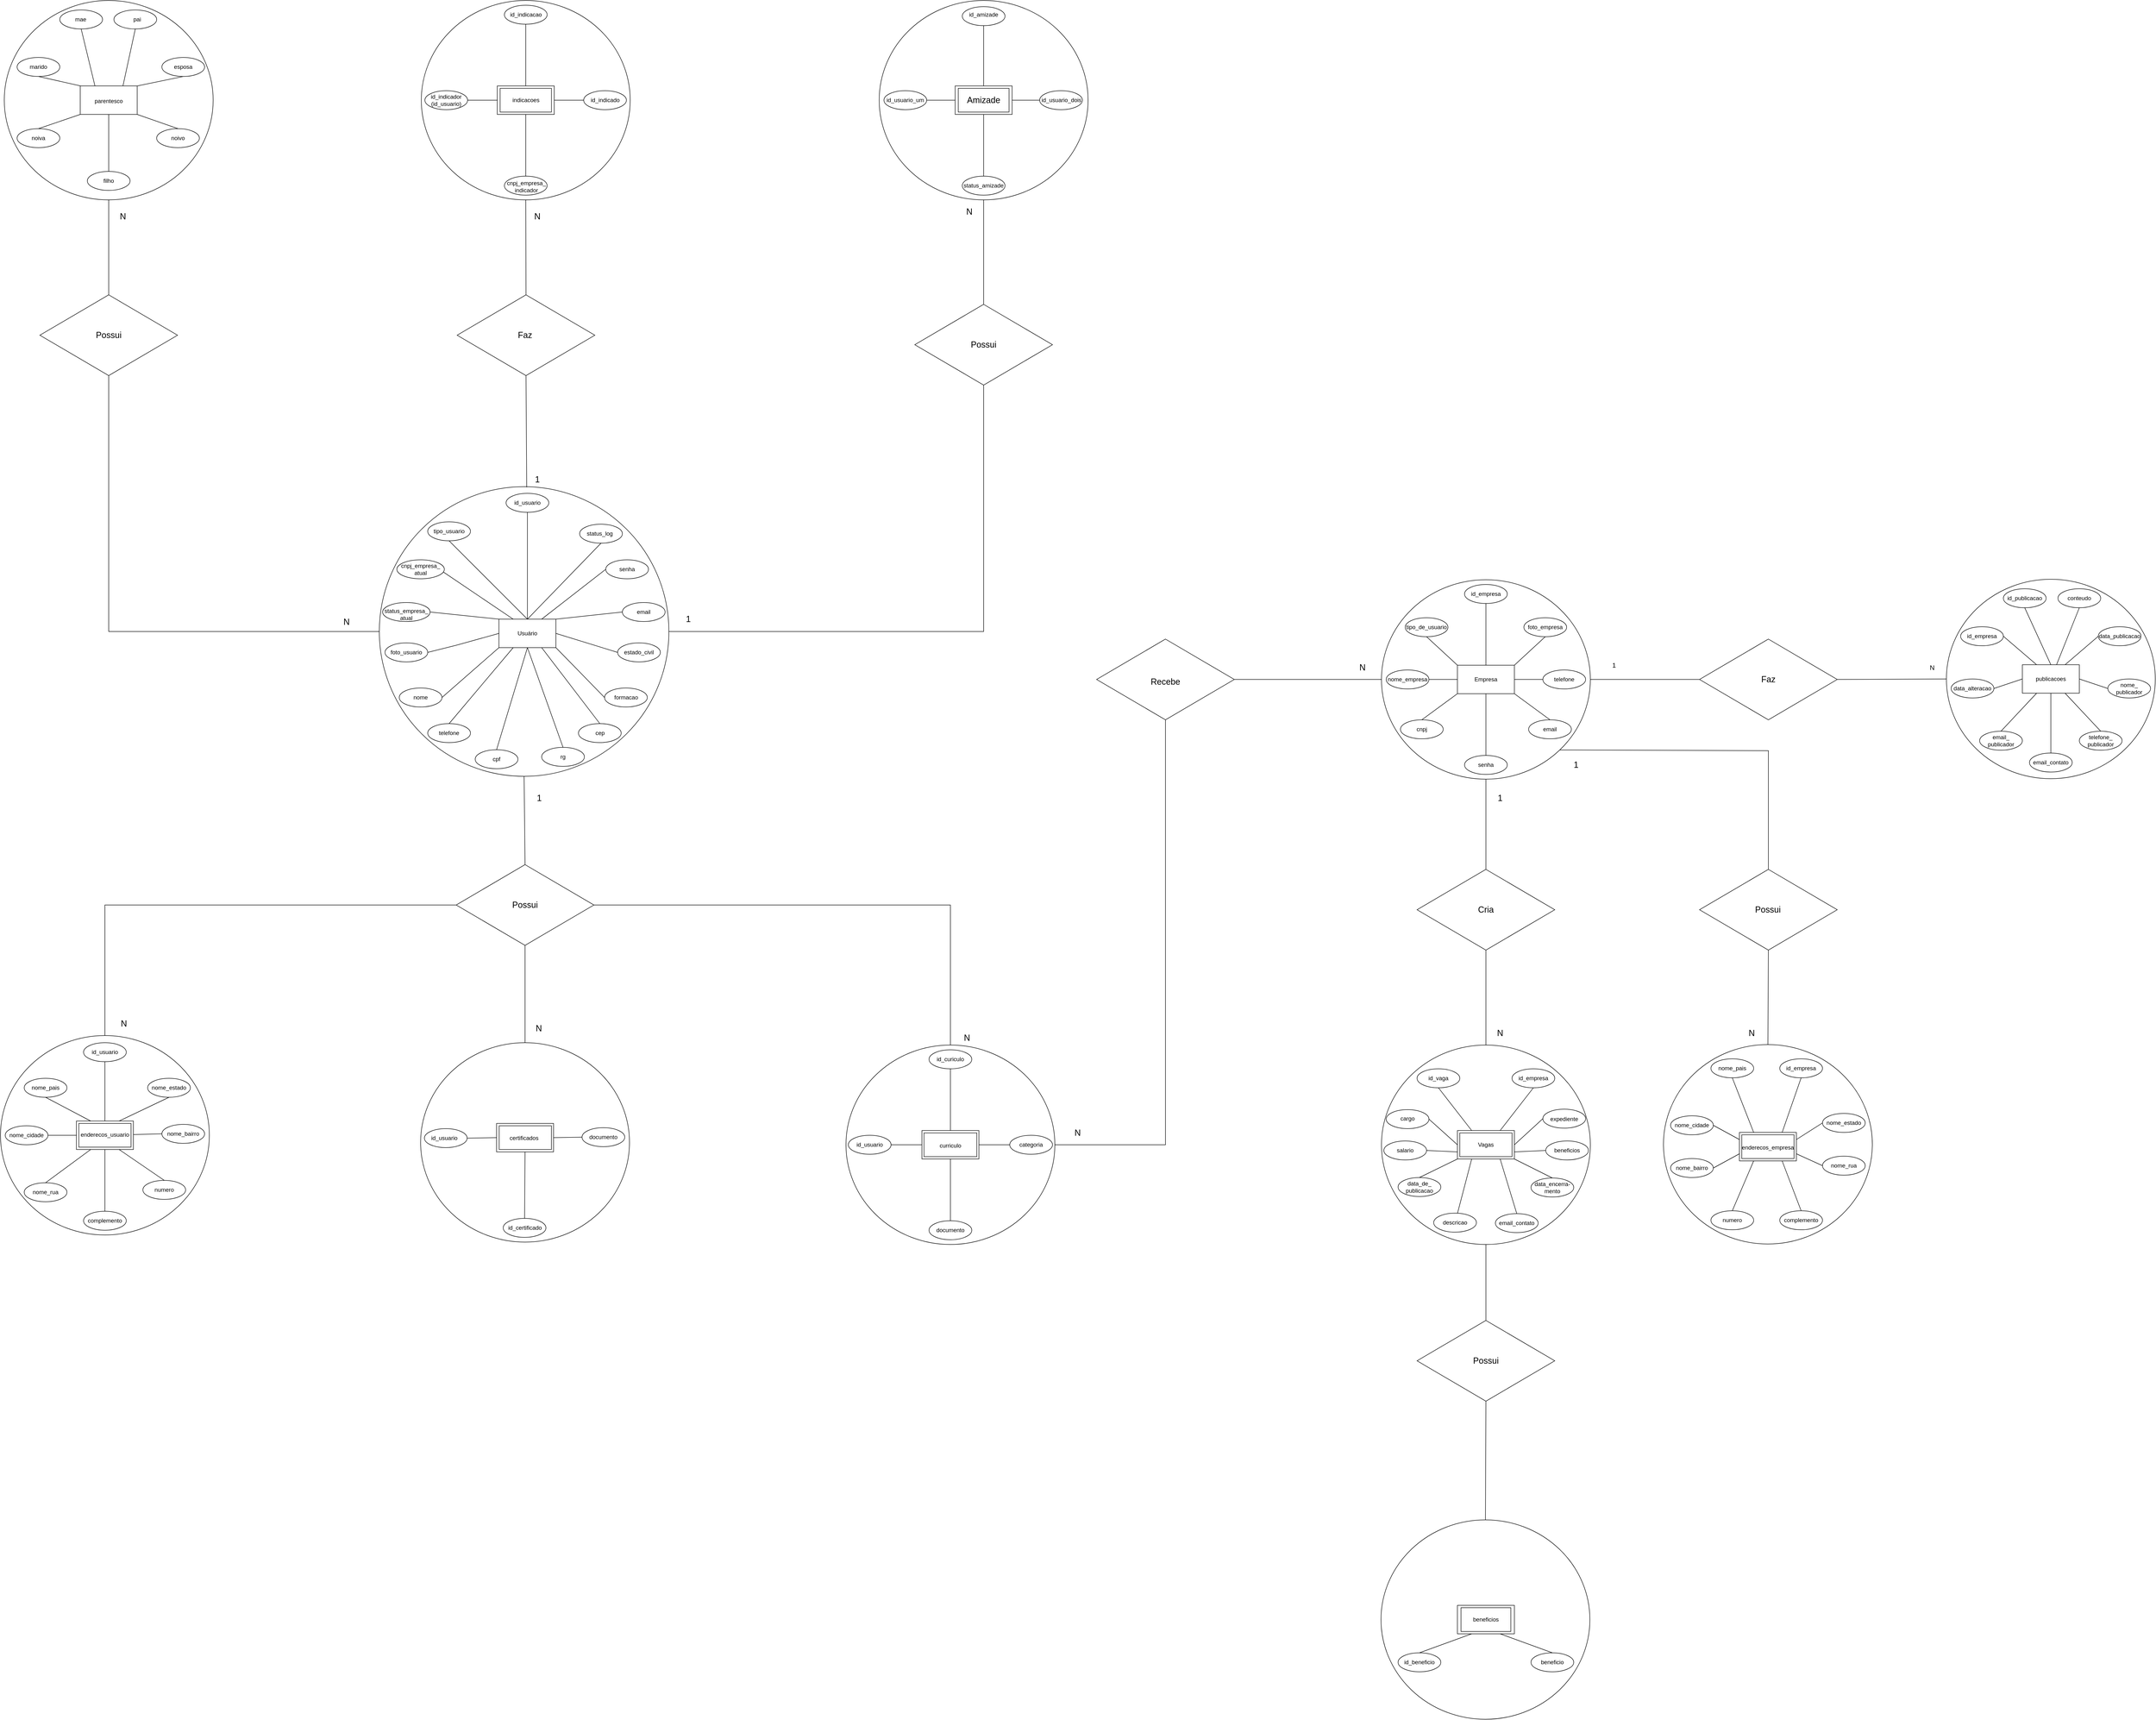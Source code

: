 <mxfile version="18.0.3" type="device"><diagram id="_9qlel54qDnIrUX17Mvu" name="Page-1"><mxGraphModel dx="3382" dy="2780" grid="1" gridSize="10" guides="1" tooltips="1" connect="1" arrows="1" fold="1" page="1" pageScale="1" pageWidth="827" pageHeight="1169" math="0" shadow="0"><root><mxCell id="0"/><mxCell id="1" parent="0"/><mxCell id="NLlFfM_Fk68xP7afGCGL-14" value="" style="rhombus;whiteSpace=wrap;html=1;" parent="1" vertex="1"><mxGeometry x="715" y="1120" width="290" height="170" as="geometry"/></mxCell><mxCell id="iSsQRsbakVWi8K2bivoe-27" value="" style="ellipse;whiteSpace=wrap;html=1;aspect=fixed;fillColor=none;" parent="1" vertex="1"><mxGeometry x="-1471" y="-636" width="610" height="610" as="geometry"/></mxCell><mxCell id="IGMPDJ9BUAbkCNOayktW-21" value="" style="ellipse;whiteSpace=wrap;html=1;fillColor=none;" parent="1" vertex="1"><mxGeometry x="640" y="-440" width="440" height="420" as="geometry"/></mxCell><mxCell id="iSsQRsbakVWi8K2bivoe-1" value="" style="rounded=0;whiteSpace=wrap;html=1;" parent="1" vertex="1"><mxGeometry x="-1219" y="-357" width="120" height="60" as="geometry"/></mxCell><mxCell id="iSsQRsbakVWi8K2bivoe-2" value="" style="rounded=0;whiteSpace=wrap;html=1;" parent="1" vertex="1"><mxGeometry x="800" y="-260" width="120" height="60" as="geometry"/></mxCell><mxCell id="iSsQRsbakVWi8K2bivoe-3" value="Usuário" style="text;html=1;strokeColor=none;fillColor=none;align=center;verticalAlign=middle;whiteSpace=wrap;rounded=0;" parent="1" vertex="1"><mxGeometry x="-1189" y="-342" width="60" height="30" as="geometry"/></mxCell><mxCell id="iSsQRsbakVWi8K2bivoe-4" value="" style="ellipse;whiteSpace=wrap;html=1;" parent="1" vertex="1"><mxGeometry x="-969" y="-307" width="90" height="40" as="geometry"/></mxCell><mxCell id="iSsQRsbakVWi8K2bivoe-7" value="" style="ellipse;whiteSpace=wrap;html=1;" parent="1" vertex="1"><mxGeometry x="-1129" y="-87" width="90" height="40" as="geometry"/></mxCell><mxCell id="iSsQRsbakVWi8K2bivoe-9" value="" style="ellipse;whiteSpace=wrap;html=1;" parent="1" vertex="1"><mxGeometry x="-1269" y="-82" width="90" height="40" as="geometry"/></mxCell><mxCell id="iSsQRsbakVWi8K2bivoe-10" value="" style="ellipse;whiteSpace=wrap;html=1;" parent="1" vertex="1"><mxGeometry x="-996.5" y="-212" width="90" height="40" as="geometry"/></mxCell><mxCell id="iSsQRsbakVWi8K2bivoe-11" value="" style="ellipse;whiteSpace=wrap;html=1;" parent="1" vertex="1"><mxGeometry x="-1369" y="-137" width="90" height="40" as="geometry"/></mxCell><mxCell id="iSsQRsbakVWi8K2bivoe-12" value="" style="ellipse;whiteSpace=wrap;html=1;" parent="1" vertex="1"><mxGeometry x="-994" y="-482" width="90" height="40" as="geometry"/></mxCell><mxCell id="iSsQRsbakVWi8K2bivoe-13" value="" style="ellipse;whiteSpace=wrap;html=1;" parent="1" vertex="1"><mxGeometry x="-1464" y="-392" width="100" height="40" as="geometry"/></mxCell><mxCell id="iSsQRsbakVWi8K2bivoe-14" value="" style="ellipse;whiteSpace=wrap;html=1;" parent="1" vertex="1"><mxGeometry x="-1369" y="-562" width="90" height="40" as="geometry"/></mxCell><mxCell id="iSsQRsbakVWi8K2bivoe-15" value="" style="ellipse;whiteSpace=wrap;html=1;" parent="1" vertex="1"><mxGeometry x="-1434" y="-482" width="100" height="40" as="geometry"/></mxCell><mxCell id="iSsQRsbakVWi8K2bivoe-16" value="" style="ellipse;whiteSpace=wrap;html=1;" parent="1" vertex="1"><mxGeometry x="-959" y="-392" width="90" height="40" as="geometry"/></mxCell><mxCell id="iSsQRsbakVWi8K2bivoe-18" value="" style="ellipse;whiteSpace=wrap;html=1;" parent="1" vertex="1"><mxGeometry x="-1204" y="-622" width="90" height="40" as="geometry"/></mxCell><mxCell id="iSsQRsbakVWi8K2bivoe-19" value="" style="ellipse;whiteSpace=wrap;html=1;" parent="1" vertex="1"><mxGeometry x="-1049" y="-557" width="90" height="40" as="geometry"/></mxCell><mxCell id="iSsQRsbakVWi8K2bivoe-20" value="" style="ellipse;whiteSpace=wrap;html=1;" parent="1" vertex="1"><mxGeometry x="-1051.5" y="-137" width="90" height="40" as="geometry"/></mxCell><mxCell id="iSsQRsbakVWi8K2bivoe-21" value="" style="ellipse;whiteSpace=wrap;html=1;" parent="1" vertex="1"><mxGeometry x="-1429" y="-212" width="90" height="40" as="geometry"/></mxCell><mxCell id="iSsQRsbakVWi8K2bivoe-22" value="" style="ellipse;whiteSpace=wrap;html=1;" parent="1" vertex="1"><mxGeometry x="-1459" y="-307" width="90" height="40" as="geometry"/></mxCell><mxCell id="iSsQRsbakVWi8K2bivoe-32" value="id_usuario" style="text;html=1;strokeColor=none;fillColor=none;align=center;verticalAlign=middle;whiteSpace=wrap;rounded=0;" parent="1" vertex="1"><mxGeometry x="-1189" y="-617" width="60" height="30" as="geometry"/></mxCell><mxCell id="iSsQRsbakVWi8K2bivoe-33" value="tipo_usuario" style="text;html=1;strokeColor=none;fillColor=none;align=center;verticalAlign=middle;whiteSpace=wrap;rounded=0;" parent="1" vertex="1"><mxGeometry x="-1354" y="-557" width="60" height="30" as="geometry"/></mxCell><mxCell id="iSsQRsbakVWi8K2bivoe-34" value="cnpj_empresa_&lt;br&gt;atual" style="text;html=1;strokeColor=none;fillColor=none;align=center;verticalAlign=middle;whiteSpace=wrap;rounded=0;" parent="1" vertex="1"><mxGeometry x="-1414" y="-477" width="60" height="30" as="geometry"/></mxCell><mxCell id="iSsQRsbakVWi8K2bivoe-35" value="status_empresa_&lt;br&gt;atual" style="text;html=1;strokeColor=none;fillColor=none;align=center;verticalAlign=middle;whiteSpace=wrap;rounded=0;" parent="1" vertex="1"><mxGeometry x="-1444" y="-382" width="60" height="30" as="geometry"/></mxCell><mxCell id="iSsQRsbakVWi8K2bivoe-36" value="foto_usuario" style="text;html=1;strokeColor=none;fillColor=none;align=center;verticalAlign=middle;whiteSpace=wrap;rounded=0;" parent="1" vertex="1"><mxGeometry x="-1444" y="-302" width="60" height="30" as="geometry"/></mxCell><mxCell id="iSsQRsbakVWi8K2bivoe-37" value="nome" style="text;html=1;strokeColor=none;fillColor=none;align=center;verticalAlign=middle;whiteSpace=wrap;rounded=0;" parent="1" vertex="1"><mxGeometry x="-1414" y="-207" width="60" height="30" as="geometry"/></mxCell><mxCell id="iSsQRsbakVWi8K2bivoe-38" value="telefone" style="text;html=1;strokeColor=none;fillColor=none;align=center;verticalAlign=middle;whiteSpace=wrap;rounded=0;" parent="1" vertex="1"><mxGeometry x="-1354" y="-132" width="60" height="30" as="geometry"/></mxCell><mxCell id="iSsQRsbakVWi8K2bivoe-39" value="cpf" style="text;html=1;strokeColor=none;fillColor=none;align=center;verticalAlign=middle;whiteSpace=wrap;rounded=0;" parent="1" vertex="1"><mxGeometry x="-1254" y="-77" width="60" height="30" as="geometry"/></mxCell><mxCell id="iSsQRsbakVWi8K2bivoe-40" value="rg" style="text;html=1;strokeColor=none;fillColor=none;align=center;verticalAlign=middle;whiteSpace=wrap;rounded=0;" parent="1" vertex="1"><mxGeometry x="-1114" y="-82" width="60" height="30" as="geometry"/></mxCell><mxCell id="iSsQRsbakVWi8K2bivoe-41" value="cep" style="text;html=1;strokeColor=none;fillColor=none;align=center;verticalAlign=middle;whiteSpace=wrap;rounded=0;" parent="1" vertex="1"><mxGeometry x="-1036.5" y="-132" width="60" height="30" as="geometry"/></mxCell><mxCell id="iSsQRsbakVWi8K2bivoe-42" value="formacao" style="text;html=1;strokeColor=none;fillColor=none;align=center;verticalAlign=middle;whiteSpace=wrap;rounded=0;" parent="1" vertex="1"><mxGeometry x="-981.5" y="-207" width="60" height="30" as="geometry"/></mxCell><mxCell id="iSsQRsbakVWi8K2bivoe-43" value="estado_civil" style="text;html=1;strokeColor=none;fillColor=none;align=center;verticalAlign=middle;whiteSpace=wrap;rounded=0;" parent="1" vertex="1"><mxGeometry x="-954" y="-302" width="60" height="30" as="geometry"/></mxCell><mxCell id="iSsQRsbakVWi8K2bivoe-45" value="email" style="text;html=1;strokeColor=none;fillColor=none;align=center;verticalAlign=middle;whiteSpace=wrap;rounded=0;" parent="1" vertex="1"><mxGeometry x="-944" y="-387" width="60" height="30" as="geometry"/></mxCell><mxCell id="iSsQRsbakVWi8K2bivoe-46" value="senha" style="text;html=1;strokeColor=none;fillColor=none;align=center;verticalAlign=middle;whiteSpace=wrap;rounded=0;" parent="1" vertex="1"><mxGeometry x="-979" y="-477" width="60" height="30" as="geometry"/></mxCell><mxCell id="iSsQRsbakVWi8K2bivoe-47" value="status_log" style="text;html=1;strokeColor=none;fillColor=none;align=center;verticalAlign=middle;whiteSpace=wrap;rounded=0;" parent="1" vertex="1"><mxGeometry x="-1034" y="-552" width="55" height="30" as="geometry"/></mxCell><mxCell id="iSsQRsbakVWi8K2bivoe-53" value="Empresa" style="text;html=1;strokeColor=none;fillColor=none;align=center;verticalAlign=middle;whiteSpace=wrap;rounded=0;" parent="1" vertex="1"><mxGeometry x="830" y="-245" width="60" height="30" as="geometry"/></mxCell><mxCell id="iSsQRsbakVWi8K2bivoe-54" value="" style="ellipse;whiteSpace=wrap;html=1;" parent="1" vertex="1"><mxGeometry x="680" y="-145" width="90" height="40" as="geometry"/></mxCell><mxCell id="iSsQRsbakVWi8K2bivoe-55" value="" style="ellipse;whiteSpace=wrap;html=1;" parent="1" vertex="1"><mxGeometry x="690" y="-360" width="90" height="40" as="geometry"/></mxCell><mxCell id="iSsQRsbakVWi8K2bivoe-56" value="" style="ellipse;whiteSpace=wrap;html=1;" parent="1" vertex="1"><mxGeometry x="980" y="-250" width="90" height="40" as="geometry"/></mxCell><mxCell id="iSsQRsbakVWi8K2bivoe-57" value="" style="ellipse;whiteSpace=wrap;html=1;" parent="1" vertex="1"><mxGeometry x="815" y="-430" width="90" height="40" as="geometry"/></mxCell><mxCell id="iSsQRsbakVWi8K2bivoe-58" value="" style="ellipse;whiteSpace=wrap;html=1;" parent="1" vertex="1"><mxGeometry x="940" y="-360" width="90" height="40" as="geometry"/></mxCell><mxCell id="iSsQRsbakVWi8K2bivoe-59" value="" style="ellipse;whiteSpace=wrap;html=1;" parent="1" vertex="1"><mxGeometry x="950" y="-145" width="90" height="40" as="geometry"/></mxCell><mxCell id="iSsQRsbakVWi8K2bivoe-60" value="" style="ellipse;whiteSpace=wrap;html=1;" parent="1" vertex="1"><mxGeometry x="815" y="-70" width="90" height="40" as="geometry"/></mxCell><mxCell id="iSsQRsbakVWi8K2bivoe-61" value="" style="ellipse;whiteSpace=wrap;html=1;" parent="1" vertex="1"><mxGeometry x="650" y="-250" width="90" height="40" as="geometry"/></mxCell><mxCell id="IGMPDJ9BUAbkCNOayktW-3" value="" style="endArrow=none;html=1;rounded=0;entryX=0.5;entryY=0;entryDx=0;entryDy=0;" parent="1" target="iSsQRsbakVWi8K2bivoe-1" edge="1"><mxGeometry width="50" height="50" relative="1" as="geometry"><mxPoint x="-1159" y="-582" as="sourcePoint"/><mxPoint x="-1149" y="-332" as="targetPoint"/></mxGeometry></mxCell><mxCell id="IGMPDJ9BUAbkCNOayktW-7" value="" style="endArrow=none;html=1;rounded=0;exitX=0.5;exitY=0;exitDx=0;exitDy=0;entryX=0.5;entryY=1;entryDx=0;entryDy=0;" parent="1" source="iSsQRsbakVWi8K2bivoe-1" target="iSsQRsbakVWi8K2bivoe-14" edge="1"><mxGeometry width="50" height="50" relative="1" as="geometry"><mxPoint x="-1259" y="-532" as="sourcePoint"/><mxPoint x="-1209" y="-582" as="targetPoint"/></mxGeometry></mxCell><mxCell id="IGMPDJ9BUAbkCNOayktW-8" value="" style="endArrow=none;html=1;rounded=0;exitX=1;exitY=0.5;exitDx=0;exitDy=0;entryX=0;entryY=0.5;entryDx=0;entryDy=0;" parent="1" source="iSsQRsbakVWi8K2bivoe-22" target="iSsQRsbakVWi8K2bivoe-1" edge="1"><mxGeometry width="50" height="50" relative="1" as="geometry"><mxPoint x="-1289" y="-292" as="sourcePoint"/><mxPoint x="-1239" y="-342" as="targetPoint"/><Array as="points"><mxPoint x="-1309" y="-302"/></Array></mxGeometry></mxCell><mxCell id="IGMPDJ9BUAbkCNOayktW-9" value="" style="endArrow=none;html=1;rounded=0;entryX=0.981;entryY=0.646;entryDx=0;entryDy=0;entryPerimeter=0;exitX=0.25;exitY=0;exitDx=0;exitDy=0;" parent="1" source="iSsQRsbakVWi8K2bivoe-1" target="iSsQRsbakVWi8K2bivoe-15" edge="1"><mxGeometry width="50" height="50" relative="1" as="geometry"><mxPoint x="-1339" y="-302" as="sourcePoint"/><mxPoint x="-1289" y="-352" as="targetPoint"/></mxGeometry></mxCell><mxCell id="IGMPDJ9BUAbkCNOayktW-10" value="" style="endArrow=none;html=1;rounded=0;exitX=1;exitY=0.5;exitDx=0;exitDy=0;entryX=0;entryY=0;entryDx=0;entryDy=0;" parent="1" source="iSsQRsbakVWi8K2bivoe-13" target="iSsQRsbakVWi8K2bivoe-1" edge="1"><mxGeometry width="50" height="50" relative="1" as="geometry"><mxPoint x="-1309" y="-372" as="sourcePoint"/><mxPoint x="-1259" y="-422" as="targetPoint"/></mxGeometry></mxCell><mxCell id="IGMPDJ9BUAbkCNOayktW-11" value="" style="endArrow=none;html=1;rounded=0;exitX=1;exitY=0.5;exitDx=0;exitDy=0;entryX=0;entryY=1;entryDx=0;entryDy=0;" parent="1" source="iSsQRsbakVWi8K2bivoe-21" target="iSsQRsbakVWi8K2bivoe-1" edge="1"><mxGeometry width="50" height="50" relative="1" as="geometry"><mxPoint x="-1289" y="-207" as="sourcePoint"/><mxPoint x="-1239" y="-257" as="targetPoint"/></mxGeometry></mxCell><mxCell id="IGMPDJ9BUAbkCNOayktW-12" value="" style="endArrow=none;html=1;rounded=0;entryX=0.5;entryY=1;entryDx=0;entryDy=0;exitX=0.5;exitY=0;exitDx=0;exitDy=0;" parent="1" source="iSsQRsbakVWi8K2bivoe-1" target="iSsQRsbakVWi8K2bivoe-19" edge="1"><mxGeometry width="50" height="50" relative="1" as="geometry"><mxPoint x="-1219" y="-232" as="sourcePoint"/><mxPoint x="-1169" y="-282" as="targetPoint"/></mxGeometry></mxCell><mxCell id="IGMPDJ9BUAbkCNOayktW-13" value="" style="endArrow=none;html=1;rounded=0;entryX=0;entryY=0.5;entryDx=0;entryDy=0;exitX=0.75;exitY=0;exitDx=0;exitDy=0;" parent="1" source="iSsQRsbakVWi8K2bivoe-1" target="iSsQRsbakVWi8K2bivoe-12" edge="1"><mxGeometry width="50" height="50" relative="1" as="geometry"><mxPoint x="-1129" y="-262" as="sourcePoint"/><mxPoint x="-1079" y="-312" as="targetPoint"/></mxGeometry></mxCell><mxCell id="IGMPDJ9BUAbkCNOayktW-14" value="" style="endArrow=none;html=1;rounded=0;entryX=0;entryY=0.5;entryDx=0;entryDy=0;exitX=1;exitY=0;exitDx=0;exitDy=0;" parent="1" source="iSsQRsbakVWi8K2bivoe-1" target="iSsQRsbakVWi8K2bivoe-16" edge="1"><mxGeometry width="50" height="50" relative="1" as="geometry"><mxPoint x="-1119" y="-332" as="sourcePoint"/><mxPoint x="-1069" y="-382" as="targetPoint"/></mxGeometry></mxCell><mxCell id="IGMPDJ9BUAbkCNOayktW-15" value="" style="endArrow=none;html=1;rounded=0;entryX=0;entryY=0.5;entryDx=0;entryDy=0;exitX=1;exitY=0.5;exitDx=0;exitDy=0;" parent="1" source="iSsQRsbakVWi8K2bivoe-1" target="iSsQRsbakVWi8K2bivoe-4" edge="1"><mxGeometry width="50" height="50" relative="1" as="geometry"><mxPoint x="-1179" y="-332" as="sourcePoint"/><mxPoint x="-1129" y="-382" as="targetPoint"/></mxGeometry></mxCell><mxCell id="IGMPDJ9BUAbkCNOayktW-16" value="" style="endArrow=none;html=1;rounded=0;entryX=0;entryY=0.5;entryDx=0;entryDy=0;exitX=1;exitY=1;exitDx=0;exitDy=0;" parent="1" source="iSsQRsbakVWi8K2bivoe-1" target="iSsQRsbakVWi8K2bivoe-10" edge="1"><mxGeometry width="50" height="50" relative="1" as="geometry"><mxPoint x="-1179" y="-192" as="sourcePoint"/><mxPoint x="-1129" y="-242" as="targetPoint"/></mxGeometry></mxCell><mxCell id="IGMPDJ9BUAbkCNOayktW-17" value="" style="endArrow=none;html=1;rounded=0;exitX=0.5;exitY=0;exitDx=0;exitDy=0;entryX=0.25;entryY=1;entryDx=0;entryDy=0;" parent="1" source="iSsQRsbakVWi8K2bivoe-11" target="iSsQRsbakVWi8K2bivoe-1" edge="1"><mxGeometry width="50" height="50" relative="1" as="geometry"><mxPoint x="-1179" y="-192" as="sourcePoint"/><mxPoint x="-1129" y="-242" as="targetPoint"/></mxGeometry></mxCell><mxCell id="IGMPDJ9BUAbkCNOayktW-18" value="" style="endArrow=none;html=1;rounded=0;entryX=0.75;entryY=1;entryDx=0;entryDy=0;exitX=0.5;exitY=0;exitDx=0;exitDy=0;" parent="1" source="iSsQRsbakVWi8K2bivoe-20" target="iSsQRsbakVWi8K2bivoe-1" edge="1"><mxGeometry width="50" height="50" relative="1" as="geometry"><mxPoint x="-1009" y="-142" as="sourcePoint"/><mxPoint x="-1129" y="-242" as="targetPoint"/></mxGeometry></mxCell><mxCell id="IGMPDJ9BUAbkCNOayktW-19" value="" style="endArrow=none;html=1;rounded=0;exitX=0.5;exitY=0;exitDx=0;exitDy=0;entryX=0.5;entryY=1;entryDx=0;entryDy=0;" parent="1" source="iSsQRsbakVWi8K2bivoe-9" target="iSsQRsbakVWi8K2bivoe-1" edge="1"><mxGeometry width="50" height="50" relative="1" as="geometry"><mxPoint x="-999" y="-302" as="sourcePoint"/><mxPoint x="-949" y="-352" as="targetPoint"/></mxGeometry></mxCell><mxCell id="IGMPDJ9BUAbkCNOayktW-20" value="" style="endArrow=none;html=1;rounded=0;entryX=0.5;entryY=1;entryDx=0;entryDy=0;exitX=0.5;exitY=0;exitDx=0;exitDy=0;" parent="1" source="iSsQRsbakVWi8K2bivoe-7" target="iSsQRsbakVWi8K2bivoe-1" edge="1"><mxGeometry width="50" height="50" relative="1" as="geometry"><mxPoint x="-1049" y="-192" as="sourcePoint"/><mxPoint x="-999" y="-242" as="targetPoint"/></mxGeometry></mxCell><mxCell id="IGMPDJ9BUAbkCNOayktW-22" value="id_empresa" style="text;html=1;strokeColor=none;fillColor=none;align=center;verticalAlign=middle;whiteSpace=wrap;rounded=0;" parent="1" vertex="1"><mxGeometry x="830" y="-425" width="60" height="30" as="geometry"/></mxCell><mxCell id="IGMPDJ9BUAbkCNOayktW-23" value="tipo_de_usuario" style="text;html=1;strokeColor=none;fillColor=none;align=center;verticalAlign=middle;whiteSpace=wrap;rounded=0;" parent="1" vertex="1"><mxGeometry x="705" y="-355" width="60" height="30" as="geometry"/></mxCell><mxCell id="IGMPDJ9BUAbkCNOayktW-24" value="foto_empresa" style="text;html=1;strokeColor=none;fillColor=none;align=center;verticalAlign=middle;whiteSpace=wrap;rounded=0;" parent="1" vertex="1"><mxGeometry x="955" y="-355" width="60" height="30" as="geometry"/></mxCell><mxCell id="IGMPDJ9BUAbkCNOayktW-25" value="nome_empresa" style="text;html=1;strokeColor=none;fillColor=none;align=center;verticalAlign=middle;whiteSpace=wrap;rounded=0;" parent="1" vertex="1"><mxGeometry x="665" y="-245" width="60" height="30" as="geometry"/></mxCell><mxCell id="IGMPDJ9BUAbkCNOayktW-26" value="telefone" style="text;html=1;strokeColor=none;fillColor=none;align=center;verticalAlign=middle;whiteSpace=wrap;rounded=0;" parent="1" vertex="1"><mxGeometry x="995" y="-245" width="60" height="30" as="geometry"/></mxCell><mxCell id="IGMPDJ9BUAbkCNOayktW-27" value="cnpj" style="text;html=1;strokeColor=none;fillColor=none;align=center;verticalAlign=middle;whiteSpace=wrap;rounded=0;" parent="1" vertex="1"><mxGeometry x="695" y="-140" width="60" height="30" as="geometry"/></mxCell><mxCell id="IGMPDJ9BUAbkCNOayktW-28" value="email" style="text;html=1;strokeColor=none;fillColor=none;align=center;verticalAlign=middle;whiteSpace=wrap;rounded=0;" parent="1" vertex="1"><mxGeometry x="965" y="-140" width="60" height="30" as="geometry"/></mxCell><mxCell id="IGMPDJ9BUAbkCNOayktW-29" value="senha" style="text;html=1;strokeColor=none;fillColor=none;align=center;verticalAlign=middle;whiteSpace=wrap;rounded=0;" parent="1" vertex="1"><mxGeometry x="830" y="-65" width="60" height="30" as="geometry"/></mxCell><mxCell id="IGMPDJ9BUAbkCNOayktW-30" value="" style="endArrow=none;html=1;rounded=0;entryX=0.5;entryY=1;entryDx=0;entryDy=0;exitX=0.5;exitY=0;exitDx=0;exitDy=0;" parent="1" source="iSsQRsbakVWi8K2bivoe-60" target="iSsQRsbakVWi8K2bivoe-2" edge="1"><mxGeometry width="50" height="50" relative="1" as="geometry"><mxPoint x="720" y="-100" as="sourcePoint"/><mxPoint x="770" y="-150" as="targetPoint"/></mxGeometry></mxCell><mxCell id="IGMPDJ9BUAbkCNOayktW-31" value="" style="endArrow=none;html=1;rounded=0;entryX=0.5;entryY=1;entryDx=0;entryDy=0;" parent="1" source="iSsQRsbakVWi8K2bivoe-2" target="iSsQRsbakVWi8K2bivoe-57" edge="1"><mxGeometry width="50" height="50" relative="1" as="geometry"><mxPoint x="720" y="-170" as="sourcePoint"/><mxPoint x="770" y="-220" as="targetPoint"/></mxGeometry></mxCell><mxCell id="IGMPDJ9BUAbkCNOayktW-32" value="" style="endArrow=none;html=1;rounded=0;entryX=0;entryY=0.5;entryDx=0;entryDy=0;exitX=1;exitY=0.5;exitDx=0;exitDy=0;" parent="1" source="iSsQRsbakVWi8K2bivoe-61" target="iSsQRsbakVWi8K2bivoe-2" edge="1"><mxGeometry width="50" height="50" relative="1" as="geometry"><mxPoint x="720" y="-170" as="sourcePoint"/><mxPoint x="770" y="-220" as="targetPoint"/></mxGeometry></mxCell><mxCell id="IGMPDJ9BUAbkCNOayktW-33" value="" style="endArrow=none;html=1;rounded=0;entryX=0;entryY=1;entryDx=0;entryDy=0;exitX=0.5;exitY=0;exitDx=0;exitDy=0;" parent="1" source="iSsQRsbakVWi8K2bivoe-54" target="iSsQRsbakVWi8K2bivoe-2" edge="1"><mxGeometry width="50" height="50" relative="1" as="geometry"><mxPoint x="720" y="-170" as="sourcePoint"/><mxPoint x="770" y="-220" as="targetPoint"/></mxGeometry></mxCell><mxCell id="IGMPDJ9BUAbkCNOayktW-34" value="" style="endArrow=none;html=1;rounded=0;entryX=0;entryY=0;entryDx=0;entryDy=0;exitX=0.5;exitY=1;exitDx=0;exitDy=0;" parent="1" source="iSsQRsbakVWi8K2bivoe-55" target="iSsQRsbakVWi8K2bivoe-2" edge="1"><mxGeometry width="50" height="50" relative="1" as="geometry"><mxPoint x="720" y="-310" as="sourcePoint"/><mxPoint x="770" y="-360" as="targetPoint"/></mxGeometry></mxCell><mxCell id="IGMPDJ9BUAbkCNOayktW-35" value="" style="endArrow=none;html=1;rounded=0;entryX=0.5;entryY=1;entryDx=0;entryDy=0;exitX=1;exitY=0;exitDx=0;exitDy=0;" parent="1" source="iSsQRsbakVWi8K2bivoe-2" target="iSsQRsbakVWi8K2bivoe-58" edge="1"><mxGeometry width="50" height="50" relative="1" as="geometry"><mxPoint x="890" y="-170" as="sourcePoint"/><mxPoint x="940" y="-220" as="targetPoint"/></mxGeometry></mxCell><mxCell id="IGMPDJ9BUAbkCNOayktW-36" value="" style="endArrow=none;html=1;rounded=0;entryX=0;entryY=0.5;entryDx=0;entryDy=0;exitX=1;exitY=0.5;exitDx=0;exitDy=0;" parent="1" source="iSsQRsbakVWi8K2bivoe-2" target="iSsQRsbakVWi8K2bivoe-56" edge="1"><mxGeometry width="50" height="50" relative="1" as="geometry"><mxPoint x="890" y="-170" as="sourcePoint"/><mxPoint x="940" y="-220" as="targetPoint"/></mxGeometry></mxCell><mxCell id="IGMPDJ9BUAbkCNOayktW-37" value="" style="endArrow=none;html=1;rounded=0;entryX=0.5;entryY=0;entryDx=0;entryDy=0;exitX=1;exitY=1;exitDx=0;exitDy=0;" parent="1" source="iSsQRsbakVWi8K2bivoe-2" target="iSsQRsbakVWi8K2bivoe-59" edge="1"><mxGeometry width="50" height="50" relative="1" as="geometry"><mxPoint x="890" y="-170" as="sourcePoint"/><mxPoint x="940" y="-220" as="targetPoint"/></mxGeometry></mxCell><mxCell id="IGMPDJ9BUAbkCNOayktW-38" value="" style="ellipse;whiteSpace=wrap;html=1;fillColor=none;" parent="1" vertex="1"><mxGeometry x="640" y="540" width="440" height="420" as="geometry"/></mxCell><mxCell id="IGMPDJ9BUAbkCNOayktW-39" value="" style="rounded=0;whiteSpace=wrap;html=1;" parent="1" vertex="1"><mxGeometry x="800" y="720" width="120" height="60" as="geometry"/></mxCell><mxCell id="IGMPDJ9BUAbkCNOayktW-40" value="" style="rounded=0;whiteSpace=wrap;html=1;" parent="1" vertex="1"><mxGeometry x="805" y="725" width="110" height="50" as="geometry"/></mxCell><mxCell id="IGMPDJ9BUAbkCNOayktW-41" value="Vagas" style="text;html=1;strokeColor=none;fillColor=none;align=center;verticalAlign=middle;whiteSpace=wrap;rounded=0;" parent="1" vertex="1"><mxGeometry x="830" y="735" width="60" height="30" as="geometry"/></mxCell><mxCell id="IGMPDJ9BUAbkCNOayktW-42" value="" style="rhombus;whiteSpace=wrap;html=1;" parent="1" vertex="1"><mxGeometry x="1310" y="-315" width="290" height="170" as="geometry"/></mxCell><mxCell id="IGMPDJ9BUAbkCNOayktW-43" value="" style="ellipse;whiteSpace=wrap;html=1;" parent="1" vertex="1"><mxGeometry x="980" y="675" width="90" height="40" as="geometry"/></mxCell><mxCell id="IGMPDJ9BUAbkCNOayktW-45" value="" style="ellipse;whiteSpace=wrap;html=1;" parent="1" vertex="1"><mxGeometry x="650" y="676" width="90" height="40" as="geometry"/></mxCell><mxCell id="IGMPDJ9BUAbkCNOayktW-46" value="" style="ellipse;whiteSpace=wrap;html=1;" parent="1" vertex="1"><mxGeometry x="986" y="742" width="90" height="40" as="geometry"/></mxCell><mxCell id="IGMPDJ9BUAbkCNOayktW-47" value="" style="ellipse;whiteSpace=wrap;html=1;" parent="1" vertex="1"><mxGeometry x="645" y="742" width="90" height="40" as="geometry"/></mxCell><mxCell id="IGMPDJ9BUAbkCNOayktW-48" value="" style="ellipse;whiteSpace=wrap;html=1;" parent="1" vertex="1"><mxGeometry x="915" y="590" width="90" height="40" as="geometry"/></mxCell><mxCell id="IGMPDJ9BUAbkCNOayktW-50" value="" style="ellipse;whiteSpace=wrap;html=1;" parent="1" vertex="1"><mxGeometry x="750" y="894" width="90" height="40" as="geometry"/></mxCell><mxCell id="IGMPDJ9BUAbkCNOayktW-51" value="" style="ellipse;whiteSpace=wrap;html=1;" parent="1" vertex="1"><mxGeometry x="715" y="590" width="90" height="40" as="geometry"/></mxCell><mxCell id="IGMPDJ9BUAbkCNOayktW-57" value="" style="endArrow=none;html=1;rounded=0;entryX=0.5;entryY=1;entryDx=0;entryDy=0;exitX=0.25;exitY=0;exitDx=0;exitDy=0;" parent="1" source="IGMPDJ9BUAbkCNOayktW-39" target="IGMPDJ9BUAbkCNOayktW-51" edge="1"><mxGeometry width="50" height="50" relative="1" as="geometry"><mxPoint x="810" y="670" as="sourcePoint"/><mxPoint x="860" y="620" as="targetPoint"/></mxGeometry></mxCell><mxCell id="IGMPDJ9BUAbkCNOayktW-58" value="" style="endArrow=none;html=1;rounded=0;exitX=0.75;exitY=0;exitDx=0;exitDy=0;entryX=0.5;entryY=1;entryDx=0;entryDy=0;" parent="1" source="IGMPDJ9BUAbkCNOayktW-39" target="IGMPDJ9BUAbkCNOayktW-48" edge="1"><mxGeometry width="50" height="50" relative="1" as="geometry"><mxPoint x="810" y="670" as="sourcePoint"/><mxPoint x="860" y="620" as="targetPoint"/></mxGeometry></mxCell><mxCell id="IGMPDJ9BUAbkCNOayktW-61" value="" style="endArrow=none;html=1;rounded=0;exitX=1;exitY=0.5;exitDx=0;exitDy=0;entryX=0;entryY=0.5;entryDx=0;entryDy=0;" parent="1" source="IGMPDJ9BUAbkCNOayktW-45" target="IGMPDJ9BUAbkCNOayktW-39" edge="1"><mxGeometry width="50" height="50" relative="1" as="geometry"><mxPoint x="810" y="670" as="sourcePoint"/><mxPoint x="860" y="620" as="targetPoint"/></mxGeometry></mxCell><mxCell id="IGMPDJ9BUAbkCNOayktW-62" value="" style="endArrow=none;html=1;rounded=0;entryX=0;entryY=0.5;entryDx=0;entryDy=0;exitX=1;exitY=0.5;exitDx=0;exitDy=0;" parent="1" source="IGMPDJ9BUAbkCNOayktW-39" target="IGMPDJ9BUAbkCNOayktW-43" edge="1"><mxGeometry width="50" height="50" relative="1" as="geometry"><mxPoint x="810" y="670" as="sourcePoint"/><mxPoint x="860" y="620" as="targetPoint"/></mxGeometry></mxCell><mxCell id="IGMPDJ9BUAbkCNOayktW-63" value="" style="endArrow=none;html=1;rounded=0;entryX=0.25;entryY=1;entryDx=0;entryDy=0;" parent="1" source="IGMPDJ9BUAbkCNOayktW-50" target="IGMPDJ9BUAbkCNOayktW-39" edge="1"><mxGeometry width="50" height="50" relative="1" as="geometry"><mxPoint x="810" y="670" as="sourcePoint"/><mxPoint x="860" y="620" as="targetPoint"/></mxGeometry></mxCell><mxCell id="IGMPDJ9BUAbkCNOayktW-64" value="" style="endArrow=none;html=1;rounded=0;exitX=1;exitY=0.5;exitDx=0;exitDy=0;entryX=0;entryY=0.75;entryDx=0;entryDy=0;" parent="1" source="IGMPDJ9BUAbkCNOayktW-47" target="IGMPDJ9BUAbkCNOayktW-39" edge="1"><mxGeometry width="50" height="50" relative="1" as="geometry"><mxPoint x="810" y="670" as="sourcePoint"/><mxPoint x="860" y="620" as="targetPoint"/></mxGeometry></mxCell><mxCell id="IGMPDJ9BUAbkCNOayktW-65" value="" style="endArrow=none;html=1;rounded=0;exitX=0;exitY=0.5;exitDx=0;exitDy=0;entryX=1;entryY=0.75;entryDx=0;entryDy=0;" parent="1" source="IGMPDJ9BUAbkCNOayktW-46" target="IGMPDJ9BUAbkCNOayktW-39" edge="1"><mxGeometry width="50" height="50" relative="1" as="geometry"><mxPoint x="810" y="670" as="sourcePoint"/><mxPoint x="860" y="620" as="targetPoint"/></mxGeometry></mxCell><mxCell id="IGMPDJ9BUAbkCNOayktW-66" value="id_vaga" style="text;html=1;strokeColor=none;fillColor=none;align=center;verticalAlign=middle;whiteSpace=wrap;rounded=0;" parent="1" vertex="1"><mxGeometry x="730" y="595" width="60" height="30" as="geometry"/></mxCell><mxCell id="IGMPDJ9BUAbkCNOayktW-67" value="id_empresa" style="text;html=1;strokeColor=none;fillColor=none;align=center;verticalAlign=middle;whiteSpace=wrap;rounded=0;" parent="1" vertex="1"><mxGeometry x="930" y="595" width="60" height="30" as="geometry"/></mxCell><mxCell id="IGMPDJ9BUAbkCNOayktW-72" value="cargo" style="text;html=1;strokeColor=none;fillColor=none;align=center;verticalAlign=middle;whiteSpace=wrap;rounded=0;" parent="1" vertex="1"><mxGeometry x="665" y="680" width="60" height="30" as="geometry"/></mxCell><mxCell id="IGMPDJ9BUAbkCNOayktW-73" value="salario" style="text;html=1;strokeColor=none;fillColor=none;align=center;verticalAlign=middle;whiteSpace=wrap;rounded=0;" parent="1" vertex="1"><mxGeometry x="660" y="747" width="60" height="30" as="geometry"/></mxCell><mxCell id="IGMPDJ9BUAbkCNOayktW-74" value="descricao" style="text;html=1;strokeColor=none;fillColor=none;align=center;verticalAlign=middle;whiteSpace=wrap;rounded=0;" parent="1" vertex="1"><mxGeometry x="765" y="899" width="60" height="30" as="geometry"/></mxCell><mxCell id="IGMPDJ9BUAbkCNOayktW-75" value="beneficios" style="text;html=1;strokeColor=none;fillColor=none;align=center;verticalAlign=middle;whiteSpace=wrap;rounded=0;" parent="1" vertex="1"><mxGeometry x="1001" y="747" width="60" height="30" as="geometry"/></mxCell><mxCell id="IGMPDJ9BUAbkCNOayktW-76" value="expediente" style="text;html=1;strokeColor=none;fillColor=none;align=center;verticalAlign=middle;whiteSpace=wrap;rounded=0;" parent="1" vertex="1"><mxGeometry x="995" y="681" width="60" height="30" as="geometry"/></mxCell><mxCell id="IGMPDJ9BUAbkCNOayktW-78" value="" style="ellipse;whiteSpace=wrap;html=1;fillColor=none;" parent="1" vertex="1"><mxGeometry x="1830" y="-441" width="440" height="420" as="geometry"/></mxCell><mxCell id="IGMPDJ9BUAbkCNOayktW-79" value="" style="ellipse;whiteSpace=wrap;html=1;" parent="1" vertex="1"><mxGeometry x="1900" y="-121" width="90" height="40" as="geometry"/></mxCell><mxCell id="IGMPDJ9BUAbkCNOayktW-80" value="" style="ellipse;whiteSpace=wrap;html=1;" parent="1" vertex="1"><mxGeometry x="2150" y="-341" width="90" height="40" as="geometry"/></mxCell><mxCell id="IGMPDJ9BUAbkCNOayktW-81" value="" style="ellipse;whiteSpace=wrap;html=1;" parent="1" vertex="1"><mxGeometry x="1840" y="-231" width="90" height="40" as="geometry"/></mxCell><mxCell id="IGMPDJ9BUAbkCNOayktW-82" value="" style="ellipse;whiteSpace=wrap;html=1;" parent="1" vertex="1"><mxGeometry x="1950" y="-421" width="90" height="40" as="geometry"/></mxCell><mxCell id="IGMPDJ9BUAbkCNOayktW-83" value="" style="ellipse;whiteSpace=wrap;html=1;" parent="1" vertex="1"><mxGeometry x="2110" y="-121" width="90" height="40" as="geometry"/></mxCell><mxCell id="IGMPDJ9BUAbkCNOayktW-84" value="" style="ellipse;whiteSpace=wrap;html=1;" parent="1" vertex="1"><mxGeometry x="2170" y="-231" width="90" height="40" as="geometry"/></mxCell><mxCell id="IGMPDJ9BUAbkCNOayktW-85" value="" style="ellipse;whiteSpace=wrap;html=1;" parent="1" vertex="1"><mxGeometry x="1860" y="-341" width="90" height="40" as="geometry"/></mxCell><mxCell id="IGMPDJ9BUAbkCNOayktW-88" value="" style="rounded=0;whiteSpace=wrap;html=1;" parent="1" vertex="1"><mxGeometry x="1990" y="-261" width="120" height="60" as="geometry"/></mxCell><mxCell id="IGMPDJ9BUAbkCNOayktW-89" value="publicacoes" style="text;html=1;strokeColor=none;fillColor=none;align=center;verticalAlign=middle;whiteSpace=wrap;rounded=0;" parent="1" vertex="1"><mxGeometry x="2020" y="-246" width="60" height="30" as="geometry"/></mxCell><mxCell id="IGMPDJ9BUAbkCNOayktW-91" value="id_publicacao" style="text;html=1;strokeColor=none;fillColor=none;align=center;verticalAlign=middle;whiteSpace=wrap;rounded=0;" parent="1" vertex="1"><mxGeometry x="1965" y="-416" width="60" height="30" as="geometry"/></mxCell><mxCell id="IGMPDJ9BUAbkCNOayktW-92" value="id_empresa" style="text;html=1;strokeColor=none;fillColor=none;align=center;verticalAlign=middle;whiteSpace=wrap;rounded=0;" parent="1" vertex="1"><mxGeometry x="1875" y="-336" width="60" height="30" as="geometry"/></mxCell><mxCell id="IGMPDJ9BUAbkCNOayktW-93" value="data_publicacao" style="text;html=1;strokeColor=none;fillColor=none;align=center;verticalAlign=middle;whiteSpace=wrap;rounded=0;" parent="1" vertex="1"><mxGeometry x="2165" y="-336" width="60" height="30" as="geometry"/></mxCell><mxCell id="IGMPDJ9BUAbkCNOayktW-94" value="data_alteracao" style="text;html=1;strokeColor=none;fillColor=none;align=center;verticalAlign=middle;whiteSpace=wrap;rounded=0;" parent="1" vertex="1"><mxGeometry x="1855" y="-226" width="60" height="30" as="geometry"/></mxCell><mxCell id="IGMPDJ9BUAbkCNOayktW-95" value="nome_&lt;br&gt;publicador" style="text;html=1;strokeColor=none;fillColor=none;align=center;verticalAlign=middle;whiteSpace=wrap;rounded=0;" parent="1" vertex="1"><mxGeometry x="2185" y="-226" width="60" height="30" as="geometry"/></mxCell><mxCell id="IGMPDJ9BUAbkCNOayktW-96" value="email_&lt;br&gt;publicador" style="text;html=1;strokeColor=none;fillColor=none;align=center;verticalAlign=middle;whiteSpace=wrap;rounded=0;" parent="1" vertex="1"><mxGeometry x="1915" y="-116" width="60" height="30" as="geometry"/></mxCell><mxCell id="IGMPDJ9BUAbkCNOayktW-97" value="telefone_&lt;br&gt;publicador" style="text;html=1;strokeColor=none;fillColor=none;align=center;verticalAlign=middle;whiteSpace=wrap;rounded=0;" parent="1" vertex="1"><mxGeometry x="2125" y="-116" width="60" height="30" as="geometry"/></mxCell><mxCell id="IGMPDJ9BUAbkCNOayktW-98" value="" style="endArrow=none;html=1;rounded=0;entryX=0.5;entryY=1;entryDx=0;entryDy=0;exitX=0.5;exitY=0;exitDx=0;exitDy=0;" parent="1" source="IGMPDJ9BUAbkCNOayktW-88" target="IGMPDJ9BUAbkCNOayktW-82" edge="1"><mxGeometry width="50" height="50" relative="1" as="geometry"><mxPoint x="1970" y="-221" as="sourcePoint"/><mxPoint x="2020" y="-271" as="targetPoint"/></mxGeometry></mxCell><mxCell id="IGMPDJ9BUAbkCNOayktW-99" value="" style="endArrow=none;html=1;rounded=0;entryX=0;entryY=0.5;entryDx=0;entryDy=0;exitX=0.75;exitY=0;exitDx=0;exitDy=0;" parent="1" source="IGMPDJ9BUAbkCNOayktW-88" target="IGMPDJ9BUAbkCNOayktW-80" edge="1"><mxGeometry width="50" height="50" relative="1" as="geometry"><mxPoint x="1970" y="-221" as="sourcePoint"/><mxPoint x="2020" y="-271" as="targetPoint"/></mxGeometry></mxCell><mxCell id="IGMPDJ9BUAbkCNOayktW-100" value="" style="endArrow=none;html=1;rounded=0;entryX=0.25;entryY=0;entryDx=0;entryDy=0;exitX=1;exitY=0.5;exitDx=0;exitDy=0;" parent="1" source="IGMPDJ9BUAbkCNOayktW-85" target="IGMPDJ9BUAbkCNOayktW-88" edge="1"><mxGeometry width="50" height="50" relative="1" as="geometry"><mxPoint x="1930" y="-331" as="sourcePoint"/><mxPoint x="1980" y="-381" as="targetPoint"/></mxGeometry></mxCell><mxCell id="IGMPDJ9BUAbkCNOayktW-101" value="" style="endArrow=none;html=1;rounded=0;entryX=0;entryY=0.5;entryDx=0;entryDy=0;exitX=1;exitY=0.5;exitDx=0;exitDy=0;" parent="1" source="IGMPDJ9BUAbkCNOayktW-81" target="IGMPDJ9BUAbkCNOayktW-88" edge="1"><mxGeometry width="50" height="50" relative="1" as="geometry"><mxPoint x="1930" y="-151" as="sourcePoint"/><mxPoint x="1980" y="-201" as="targetPoint"/></mxGeometry></mxCell><mxCell id="IGMPDJ9BUAbkCNOayktW-102" value="" style="endArrow=none;html=1;rounded=0;entryX=0;entryY=0.5;entryDx=0;entryDy=0;exitX=1;exitY=0.5;exitDx=0;exitDy=0;" parent="1" source="IGMPDJ9BUAbkCNOayktW-88" target="IGMPDJ9BUAbkCNOayktW-84" edge="1"><mxGeometry width="50" height="50" relative="1" as="geometry"><mxPoint x="2040" y="-151" as="sourcePoint"/><mxPoint x="2090" y="-201" as="targetPoint"/></mxGeometry></mxCell><mxCell id="IGMPDJ9BUAbkCNOayktW-103" value="" style="endArrow=none;html=1;rounded=0;exitX=0.5;exitY=0;exitDx=0;exitDy=0;entryX=0.25;entryY=1;entryDx=0;entryDy=0;" parent="1" source="IGMPDJ9BUAbkCNOayktW-79" target="IGMPDJ9BUAbkCNOayktW-88" edge="1"><mxGeometry width="50" height="50" relative="1" as="geometry"><mxPoint x="2040" y="-151" as="sourcePoint"/><mxPoint x="2090" y="-201" as="targetPoint"/></mxGeometry></mxCell><mxCell id="IGMPDJ9BUAbkCNOayktW-104" value="" style="endArrow=none;html=1;rounded=0;exitX=0.5;exitY=0;exitDx=0;exitDy=0;entryX=0.75;entryY=1;entryDx=0;entryDy=0;" parent="1" source="IGMPDJ9BUAbkCNOayktW-83" target="IGMPDJ9BUAbkCNOayktW-88" edge="1"><mxGeometry width="50" height="50" relative="1" as="geometry"><mxPoint x="2040" y="-151" as="sourcePoint"/><mxPoint x="2090" y="-201" as="targetPoint"/></mxGeometry></mxCell><mxCell id="IGMPDJ9BUAbkCNOayktW-105" value="" style="endArrow=none;html=1;rounded=0;exitX=1;exitY=0.5;exitDx=0;exitDy=0;entryX=0;entryY=0.5;entryDx=0;entryDy=0;" parent="1" source="IGMPDJ9BUAbkCNOayktW-21" target="IGMPDJ9BUAbkCNOayktW-42" edge="1"><mxGeometry width="50" height="50" relative="1" as="geometry"><mxPoint x="1450" y="-130" as="sourcePoint"/><mxPoint x="1500" y="-180" as="targetPoint"/></mxGeometry></mxCell><mxCell id="IGMPDJ9BUAbkCNOayktW-106" value="" style="endArrow=none;html=1;rounded=0;entryX=0;entryY=0.5;entryDx=0;entryDy=0;exitX=1;exitY=0.5;exitDx=0;exitDy=0;" parent="1" source="IGMPDJ9BUAbkCNOayktW-42" target="IGMPDJ9BUAbkCNOayktW-78" edge="1"><mxGeometry width="50" height="50" relative="1" as="geometry"><mxPoint x="1450" y="-130" as="sourcePoint"/><mxPoint x="1500" y="-180" as="targetPoint"/></mxGeometry></mxCell><mxCell id="IGMPDJ9BUAbkCNOayktW-107" value="&lt;font style=&quot;font-size: 18px;&quot;&gt;Faz&lt;/font&gt;" style="text;html=1;strokeColor=none;fillColor=none;align=center;verticalAlign=middle;whiteSpace=wrap;rounded=0;" parent="1" vertex="1"><mxGeometry x="1425" y="-245" width="60" height="30" as="geometry"/></mxCell><mxCell id="IGMPDJ9BUAbkCNOayktW-108" value="&lt;font style=&quot;font-size: 14px;&quot;&gt;1&lt;/font&gt;" style="text;html=1;strokeColor=none;fillColor=none;align=center;verticalAlign=middle;whiteSpace=wrap;rounded=0;" parent="1" vertex="1"><mxGeometry x="1100" y="-275" width="60" height="30" as="geometry"/></mxCell><mxCell id="IGMPDJ9BUAbkCNOayktW-109" value="&lt;font style=&quot;font-size: 14px;&quot;&gt;N&lt;/font&gt;" style="text;html=1;strokeColor=none;fillColor=none;align=center;verticalAlign=middle;whiteSpace=wrap;rounded=0;" parent="1" vertex="1"><mxGeometry x="1770" y="-270" width="60" height="30" as="geometry"/></mxCell><mxCell id="IGMPDJ9BUAbkCNOayktW-110" value="" style="rhombus;whiteSpace=wrap;html=1;" parent="1" vertex="1"><mxGeometry x="715" y="170" width="290" height="170" as="geometry"/></mxCell><mxCell id="IGMPDJ9BUAbkCNOayktW-111" value="" style="endArrow=none;html=1;rounded=0;fontSize=14;entryX=0.5;entryY=1;entryDx=0;entryDy=0;exitX=0.5;exitY=0;exitDx=0;exitDy=0;" parent="1" source="IGMPDJ9BUAbkCNOayktW-110" target="IGMPDJ9BUAbkCNOayktW-21" edge="1"><mxGeometry width="50" height="50" relative="1" as="geometry"><mxPoint x="910" y="180" as="sourcePoint"/><mxPoint x="960" y="130" as="targetPoint"/></mxGeometry></mxCell><mxCell id="IGMPDJ9BUAbkCNOayktW-112" value="" style="endArrow=none;html=1;rounded=0;fontSize=14;entryX=0.5;entryY=1;entryDx=0;entryDy=0;exitX=0.5;exitY=0;exitDx=0;exitDy=0;" parent="1" source="IGMPDJ9BUAbkCNOayktW-38" target="IGMPDJ9BUAbkCNOayktW-110" edge="1"><mxGeometry width="50" height="50" relative="1" as="geometry"><mxPoint x="910" y="600" as="sourcePoint"/><mxPoint x="960" y="550" as="targetPoint"/></mxGeometry></mxCell><mxCell id="IGMPDJ9BUAbkCNOayktW-113" value="&lt;font style=&quot;font-size: 18px;&quot;&gt;Cria&lt;/font&gt;" style="text;html=1;strokeColor=none;fillColor=none;align=center;verticalAlign=middle;whiteSpace=wrap;rounded=0;fontSize=14;" parent="1" vertex="1"><mxGeometry x="830" y="240" width="60" height="30" as="geometry"/></mxCell><mxCell id="IGMPDJ9BUAbkCNOayktW-114" value="1" style="text;html=1;strokeColor=none;fillColor=none;align=center;verticalAlign=middle;whiteSpace=wrap;rounded=0;fontSize=18;" parent="1" vertex="1"><mxGeometry x="860" y="5" width="60" height="30" as="geometry"/></mxCell><mxCell id="IGMPDJ9BUAbkCNOayktW-115" value="N" style="text;html=1;strokeColor=none;fillColor=none;align=center;verticalAlign=middle;whiteSpace=wrap;rounded=0;fontSize=18;" parent="1" vertex="1"><mxGeometry x="860" y="500" width="60" height="30" as="geometry"/></mxCell><mxCell id="IGMPDJ9BUAbkCNOayktW-116" value="" style="ellipse;whiteSpace=wrap;html=1;fillColor=none;" parent="1" vertex="1"><mxGeometry x="-488" y="540" width="440" height="420" as="geometry"/></mxCell><mxCell id="IGMPDJ9BUAbkCNOayktW-117" value="" style="rounded=0;whiteSpace=wrap;html=1;" parent="1" vertex="1"><mxGeometry x="-328" y="720" width="120" height="60" as="geometry"/></mxCell><mxCell id="IGMPDJ9BUAbkCNOayktW-118" value="" style="rounded=0;whiteSpace=wrap;html=1;" parent="1" vertex="1"><mxGeometry x="-323.62" y="725" width="111.25" height="50" as="geometry"/></mxCell><mxCell id="IGMPDJ9BUAbkCNOayktW-119" value="&lt;font style=&quot;font-size: 12px;&quot;&gt;curriculo&lt;/font&gt;" style="text;html=1;strokeColor=none;fillColor=none;align=center;verticalAlign=middle;whiteSpace=wrap;rounded=0;fontSize=18;" parent="1" vertex="1"><mxGeometry x="-298" y="735" width="60" height="30" as="geometry"/></mxCell><mxCell id="IGMPDJ9BUAbkCNOayktW-121" value="" style="ellipse;whiteSpace=wrap;html=1;" parent="1" vertex="1"><mxGeometry x="-143" y="730" width="90" height="40" as="geometry"/></mxCell><mxCell id="IGMPDJ9BUAbkCNOayktW-122" value="" style="ellipse;whiteSpace=wrap;html=1;" parent="1" vertex="1"><mxGeometry x="-313" y="910" width="90" height="40" as="geometry"/></mxCell><mxCell id="IGMPDJ9BUAbkCNOayktW-123" value="" style="ellipse;whiteSpace=wrap;html=1;" parent="1" vertex="1"><mxGeometry x="-483" y="730" width="90" height="40" as="geometry"/></mxCell><mxCell id="IGMPDJ9BUAbkCNOayktW-124" value="" style="ellipse;whiteSpace=wrap;html=1;" parent="1" vertex="1"><mxGeometry x="-313" y="550" width="90" height="40" as="geometry"/></mxCell><mxCell id="IGMPDJ9BUAbkCNOayktW-125" value="" style="endArrow=none;html=1;rounded=0;fontSize=12;strokeColor=#FFFFFF;fillColor=#FFFFFF;entryX=0.5;entryY=1;entryDx=0;entryDy=0;exitX=0.5;exitY=0;exitDx=0;exitDy=0;" parent="1" source="IGMPDJ9BUAbkCNOayktW-117" target="IGMPDJ9BUAbkCNOayktW-124" edge="1"><mxGeometry width="50" height="50" relative="1" as="geometry"><mxPoint x="-313" y="680" as="sourcePoint"/><mxPoint x="-263" y="630" as="targetPoint"/></mxGeometry></mxCell><mxCell id="IGMPDJ9BUAbkCNOayktW-126" value="" style="endArrow=none;html=1;rounded=0;fontSize=12;strokeColor=#000000;fillColor=#FFFFFF;entryX=0.5;entryY=0;entryDx=0;entryDy=0;exitX=0.5;exitY=1;exitDx=0;exitDy=0;" parent="1" source="IGMPDJ9BUAbkCNOayktW-117" target="IGMPDJ9BUAbkCNOayktW-122" edge="1"><mxGeometry width="50" height="50" relative="1" as="geometry"><mxPoint x="-343" y="910" as="sourcePoint"/><mxPoint x="-293" y="860" as="targetPoint"/></mxGeometry></mxCell><mxCell id="IGMPDJ9BUAbkCNOayktW-127" value="" style="endArrow=none;html=1;rounded=0;fontSize=12;strokeColor=#000000;fillColor=#FFFFFF;exitX=1;exitY=0.5;exitDx=0;exitDy=0;entryX=0;entryY=0.5;entryDx=0;entryDy=0;" parent="1" source="IGMPDJ9BUAbkCNOayktW-123" target="IGMPDJ9BUAbkCNOayktW-117" edge="1"><mxGeometry width="50" height="50" relative="1" as="geometry"><mxPoint x="-323" y="860" as="sourcePoint"/><mxPoint x="-273" y="810" as="targetPoint"/></mxGeometry></mxCell><mxCell id="IGMPDJ9BUAbkCNOayktW-128" value="" style="endArrow=none;html=1;rounded=0;fontSize=12;strokeColor=#000000;fillColor=#FFFFFF;entryX=0;entryY=0.5;entryDx=0;entryDy=0;exitX=1;exitY=0.5;exitDx=0;exitDy=0;" parent="1" source="IGMPDJ9BUAbkCNOayktW-117" target="IGMPDJ9BUAbkCNOayktW-121" edge="1"><mxGeometry width="50" height="50" relative="1" as="geometry"><mxPoint x="-323" y="790" as="sourcePoint"/><mxPoint x="-273" y="740" as="targetPoint"/></mxGeometry></mxCell><mxCell id="IGMPDJ9BUAbkCNOayktW-129" value="" style="endArrow=none;html=1;rounded=0;fontSize=12;strokeColor=#000000;fillColor=#FFFFFF;entryX=0.5;entryY=1;entryDx=0;entryDy=0;exitX=0.5;exitY=0;exitDx=0;exitDy=0;" parent="1" source="IGMPDJ9BUAbkCNOayktW-117" target="IGMPDJ9BUAbkCNOayktW-124" edge="1"><mxGeometry width="50" height="50" relative="1" as="geometry"><mxPoint x="-323" y="790" as="sourcePoint"/><mxPoint x="-273" y="740" as="targetPoint"/></mxGeometry></mxCell><mxCell id="IGMPDJ9BUAbkCNOayktW-130" value="id_curiculo" style="text;html=1;strokeColor=none;fillColor=none;align=center;verticalAlign=middle;whiteSpace=wrap;rounded=0;fontSize=12;" parent="1" vertex="1"><mxGeometry x="-297.99" y="555" width="60" height="30" as="geometry"/></mxCell><mxCell id="IGMPDJ9BUAbkCNOayktW-131" value="id_usuario" style="text;html=1;strokeColor=none;fillColor=none;align=center;verticalAlign=middle;whiteSpace=wrap;rounded=0;fontSize=12;" parent="1" vertex="1"><mxGeometry x="-468" y="735" width="60" height="30" as="geometry"/></mxCell><mxCell id="IGMPDJ9BUAbkCNOayktW-132" value="documento" style="text;html=1;strokeColor=none;fillColor=none;align=center;verticalAlign=middle;whiteSpace=wrap;rounded=0;fontSize=12;" parent="1" vertex="1"><mxGeometry x="-298" y="915" width="60" height="30" as="geometry"/></mxCell><mxCell id="IGMPDJ9BUAbkCNOayktW-133" value="categoria" style="text;html=1;strokeColor=none;fillColor=none;align=center;verticalAlign=middle;whiteSpace=wrap;rounded=0;fontSize=12;" parent="1" vertex="1"><mxGeometry x="-128" y="735" width="60" height="30" as="geometry"/></mxCell><mxCell id="IGMPDJ9BUAbkCNOayktW-135" value="" style="rhombus;whiteSpace=wrap;html=1;" parent="1" vertex="1"><mxGeometry x="-1308.99" y="160" width="290" height="170" as="geometry"/></mxCell><mxCell id="IGMPDJ9BUAbkCNOayktW-137" value="" style="endArrow=none;html=1;rounded=0;fontSize=12;strokeColor=#000000;fillColor=#FFFFFF;entryX=0.5;entryY=0;entryDx=0;entryDy=0;exitX=0.5;exitY=1;exitDx=0;exitDy=0;" parent="1" source="iSsQRsbakVWi8K2bivoe-27" target="IGMPDJ9BUAbkCNOayktW-135" edge="1"><mxGeometry width="50" height="50" relative="1" as="geometry"><mxPoint x="-889" y="200" as="sourcePoint"/><mxPoint x="-839" y="150" as="targetPoint"/></mxGeometry></mxCell><mxCell id="IGMPDJ9BUAbkCNOayktW-138" value="&lt;font style=&quot;font-size: 18px;&quot;&gt;Possui&lt;/font&gt;" style="text;html=1;strokeColor=none;fillColor=none;align=center;verticalAlign=middle;whiteSpace=wrap;rounded=0;fontSize=12;" parent="1" vertex="1"><mxGeometry x="-1193.99" y="230" width="60" height="30" as="geometry"/></mxCell><mxCell id="IGMPDJ9BUAbkCNOayktW-140" value="1" style="text;html=1;strokeColor=none;fillColor=none;align=center;verticalAlign=middle;whiteSpace=wrap;rounded=0;fontSize=18;" parent="1" vertex="1"><mxGeometry x="-1164" y="5" width="60" height="30" as="geometry"/></mxCell><mxCell id="IGMPDJ9BUAbkCNOayktW-141" value="N" style="text;html=1;strokeColor=none;fillColor=none;align=center;verticalAlign=middle;whiteSpace=wrap;rounded=0;fontSize=18;" parent="1" vertex="1"><mxGeometry x="-263" y="510" width="60" height="30" as="geometry"/></mxCell><mxCell id="IGMPDJ9BUAbkCNOayktW-142" value="" style="ellipse;whiteSpace=wrap;html=1;fillColor=none;" parent="1" vertex="1"><mxGeometry x="-2269" y="520" width="440" height="420" as="geometry"/></mxCell><mxCell id="IGMPDJ9BUAbkCNOayktW-143" value="" style="rounded=0;whiteSpace=wrap;html=1;" parent="1" vertex="1"><mxGeometry x="-2109" y="700" width="120" height="60" as="geometry"/></mxCell><mxCell id="IGMPDJ9BUAbkCNOayktW-144" value="" style="rounded=0;whiteSpace=wrap;html=1;" parent="1" vertex="1"><mxGeometry x="-2104" y="705" width="110" height="50" as="geometry"/></mxCell><mxCell id="IGMPDJ9BUAbkCNOayktW-145" value="" style="ellipse;whiteSpace=wrap;html=1;" parent="1" vertex="1"><mxGeometry x="-1969" y="825" width="90" height="40" as="geometry"/></mxCell><mxCell id="IGMPDJ9BUAbkCNOayktW-146" value="" style="ellipse;whiteSpace=wrap;html=1;" parent="1" vertex="1"><mxGeometry x="-2219" y="830" width="90" height="40" as="geometry"/></mxCell><mxCell id="IGMPDJ9BUAbkCNOayktW-147" value="" style="ellipse;whiteSpace=wrap;html=1;" parent="1" vertex="1"><mxGeometry x="-1959" y="610" width="90" height="40" as="geometry"/></mxCell><mxCell id="IGMPDJ9BUAbkCNOayktW-148" value="" style="ellipse;whiteSpace=wrap;html=1;" parent="1" vertex="1"><mxGeometry x="-2219" y="610" width="90" height="40" as="geometry"/></mxCell><mxCell id="IGMPDJ9BUAbkCNOayktW-149" value="" style="ellipse;whiteSpace=wrap;html=1;" parent="1" vertex="1"><mxGeometry x="-1929" y="707" width="90" height="40" as="geometry"/></mxCell><mxCell id="IGMPDJ9BUAbkCNOayktW-150" value="" style="ellipse;whiteSpace=wrap;html=1;" parent="1" vertex="1"><mxGeometry x="-2259" y="710" width="90" height="40" as="geometry"/></mxCell><mxCell id="IGMPDJ9BUAbkCNOayktW-151" value="&lt;span style=&quot;font-size: 12px;&quot;&gt;enderecos_usuario&lt;br&gt;&lt;/span&gt;" style="text;html=1;strokeColor=none;fillColor=none;align=center;verticalAlign=middle;whiteSpace=wrap;rounded=0;fontSize=18;" parent="1" vertex="1"><mxGeometry x="-2079" y="712" width="60" height="30" as="geometry"/></mxCell><mxCell id="IGMPDJ9BUAbkCNOayktW-152" value="nome_pais" style="text;html=1;strokeColor=none;fillColor=none;align=center;verticalAlign=middle;whiteSpace=wrap;rounded=0;fontSize=12;" parent="1" vertex="1"><mxGeometry x="-2204" y="615" width="60" height="30" as="geometry"/></mxCell><mxCell id="IGMPDJ9BUAbkCNOayktW-153" value="nome_estado" style="text;html=1;strokeColor=none;fillColor=none;align=center;verticalAlign=middle;whiteSpace=wrap;rounded=0;fontSize=12;" parent="1" vertex="1"><mxGeometry x="-1944" y="615" width="60" height="30" as="geometry"/></mxCell><mxCell id="IGMPDJ9BUAbkCNOayktW-154" value="nome_bairro" style="text;html=1;strokeColor=none;fillColor=none;align=center;verticalAlign=middle;whiteSpace=wrap;rounded=0;fontSize=12;" parent="1" vertex="1"><mxGeometry x="-1914" y="712" width="60" height="30" as="geometry"/></mxCell><mxCell id="IGMPDJ9BUAbkCNOayktW-155" value="nome_cidade" style="text;html=1;strokeColor=none;fillColor=none;align=center;verticalAlign=middle;whiteSpace=wrap;rounded=0;fontSize=12;" parent="1" vertex="1"><mxGeometry x="-2244" y="715" width="60" height="30" as="geometry"/></mxCell><mxCell id="IGMPDJ9BUAbkCNOayktW-156" value="nome_rua" style="text;html=1;strokeColor=none;fillColor=none;align=center;verticalAlign=middle;whiteSpace=wrap;rounded=0;fontSize=12;" parent="1" vertex="1"><mxGeometry x="-2204" y="835" width="60" height="30" as="geometry"/></mxCell><mxCell id="IGMPDJ9BUAbkCNOayktW-157" value="numero" style="text;html=1;strokeColor=none;fillColor=none;align=center;verticalAlign=middle;whiteSpace=wrap;rounded=0;fontSize=12;" parent="1" vertex="1"><mxGeometry x="-1954" y="830" width="60" height="30" as="geometry"/></mxCell><mxCell id="IGMPDJ9BUAbkCNOayktW-158" value="" style="ellipse;whiteSpace=wrap;html=1;" parent="1" vertex="1"><mxGeometry x="-2094" y="890" width="90" height="40" as="geometry"/></mxCell><mxCell id="IGMPDJ9BUAbkCNOayktW-159" value="" style="ellipse;whiteSpace=wrap;html=1;" parent="1" vertex="1"><mxGeometry x="-2094" y="535" width="90" height="40" as="geometry"/></mxCell><mxCell id="IGMPDJ9BUAbkCNOayktW-160" value="complemento" style="text;html=1;strokeColor=none;fillColor=none;align=center;verticalAlign=middle;whiteSpace=wrap;rounded=0;fontSize=12;" parent="1" vertex="1"><mxGeometry x="-2079" y="895" width="60" height="30" as="geometry"/></mxCell><mxCell id="IGMPDJ9BUAbkCNOayktW-161" value="id_usuario" style="text;html=1;strokeColor=none;fillColor=none;align=center;verticalAlign=middle;whiteSpace=wrap;rounded=0;fontSize=12;" parent="1" vertex="1"><mxGeometry x="-2079" y="540" width="60" height="30" as="geometry"/></mxCell><mxCell id="IGMPDJ9BUAbkCNOayktW-162" value="" style="endArrow=none;html=1;rounded=0;fontSize=12;strokeColor=#000000;fillColor=#FFFFFF;exitX=0.5;exitY=0;exitDx=0;exitDy=0;entryX=0.5;entryY=1;entryDx=0;entryDy=0;" parent="1" source="IGMPDJ9BUAbkCNOayktW-158" target="IGMPDJ9BUAbkCNOayktW-143" edge="1"><mxGeometry width="50" height="50" relative="1" as="geometry"><mxPoint x="-2069" y="790" as="sourcePoint"/><mxPoint x="-2019" y="740" as="targetPoint"/></mxGeometry></mxCell><mxCell id="IGMPDJ9BUAbkCNOayktW-163" value="" style="endArrow=none;html=1;rounded=0;fontSize=12;strokeColor=#000000;fillColor=#FFFFFF;exitX=0.5;exitY=0;exitDx=0;exitDy=0;entryX=0.25;entryY=1;entryDx=0;entryDy=0;" parent="1" source="IGMPDJ9BUAbkCNOayktW-146" target="IGMPDJ9BUAbkCNOayktW-143" edge="1"><mxGeometry width="50" height="50" relative="1" as="geometry"><mxPoint x="-2069" y="790" as="sourcePoint"/><mxPoint x="-2019" y="740" as="targetPoint"/></mxGeometry></mxCell><mxCell id="IGMPDJ9BUAbkCNOayktW-164" value="" style="endArrow=none;html=1;rounded=0;fontSize=12;strokeColor=#000000;fillColor=#FFFFFF;exitX=0.5;exitY=0;exitDx=0;exitDy=0;entryX=0.75;entryY=1;entryDx=0;entryDy=0;" parent="1" source="IGMPDJ9BUAbkCNOayktW-145" target="IGMPDJ9BUAbkCNOayktW-143" edge="1"><mxGeometry width="50" height="50" relative="1" as="geometry"><mxPoint x="-2069" y="790" as="sourcePoint"/><mxPoint x="-2019" y="740" as="targetPoint"/></mxGeometry></mxCell><mxCell id="IGMPDJ9BUAbkCNOayktW-165" value="" style="endArrow=none;html=1;rounded=0;fontSize=12;strokeColor=#000000;fillColor=#FFFFFF;exitX=1;exitY=0.5;exitDx=0;exitDy=0;entryX=0;entryY=0.5;entryDx=0;entryDy=0;" parent="1" source="IGMPDJ9BUAbkCNOayktW-150" target="IGMPDJ9BUAbkCNOayktW-143" edge="1"><mxGeometry width="50" height="50" relative="1" as="geometry"><mxPoint x="-2009" y="700" as="sourcePoint"/><mxPoint x="-1959" y="650" as="targetPoint"/></mxGeometry></mxCell><mxCell id="IGMPDJ9BUAbkCNOayktW-166" value="" style="endArrow=none;html=1;rounded=0;fontSize=12;strokeColor=#000000;fillColor=#FFFFFF;entryX=0;entryY=0.5;entryDx=0;entryDy=0;" parent="1" source="IGMPDJ9BUAbkCNOayktW-143" target="IGMPDJ9BUAbkCNOayktW-149" edge="1"><mxGeometry width="50" height="50" relative="1" as="geometry"><mxPoint x="-2009" y="720" as="sourcePoint"/><mxPoint x="-1959" y="670" as="targetPoint"/></mxGeometry></mxCell><mxCell id="IGMPDJ9BUAbkCNOayktW-167" value="" style="endArrow=none;html=1;rounded=0;fontSize=12;strokeColor=#000000;fillColor=#FFFFFF;entryX=0.5;entryY=1;entryDx=0;entryDy=0;exitX=0.5;exitY=0;exitDx=0;exitDy=0;" parent="1" source="IGMPDJ9BUAbkCNOayktW-143" target="IGMPDJ9BUAbkCNOayktW-159" edge="1"><mxGeometry width="50" height="50" relative="1" as="geometry"><mxPoint x="-2099" y="720" as="sourcePoint"/><mxPoint x="-2049" y="670" as="targetPoint"/></mxGeometry></mxCell><mxCell id="IGMPDJ9BUAbkCNOayktW-168" value="" style="endArrow=none;html=1;rounded=0;fontSize=12;strokeColor=#000000;fillColor=#FFFFFF;entryX=0.5;entryY=1;entryDx=0;entryDy=0;exitX=0.25;exitY=0;exitDx=0;exitDy=0;" parent="1" source="IGMPDJ9BUAbkCNOayktW-143" target="IGMPDJ9BUAbkCNOayktW-148" edge="1"><mxGeometry width="50" height="50" relative="1" as="geometry"><mxPoint x="-2099" y="720" as="sourcePoint"/><mxPoint x="-2049" y="670" as="targetPoint"/></mxGeometry></mxCell><mxCell id="IGMPDJ9BUAbkCNOayktW-169" value="" style="endArrow=none;html=1;rounded=0;fontSize=12;strokeColor=#000000;fillColor=#FFFFFF;entryX=0.5;entryY=1;entryDx=0;entryDy=0;exitX=0.75;exitY=0;exitDx=0;exitDy=0;" parent="1" source="IGMPDJ9BUAbkCNOayktW-143" target="IGMPDJ9BUAbkCNOayktW-147" edge="1"><mxGeometry width="50" height="50" relative="1" as="geometry"><mxPoint x="-2099" y="720" as="sourcePoint"/><mxPoint x="-2049" y="670" as="targetPoint"/></mxGeometry></mxCell><mxCell id="IGMPDJ9BUAbkCNOayktW-170" value="" style="endArrow=none;html=1;rounded=0;fontSize=12;strokeColor=#000000;fillColor=#FFFFFF;exitX=0;exitY=0.5;exitDx=0;exitDy=0;entryX=0.5;entryY=0;entryDx=0;entryDy=0;" parent="1" source="IGMPDJ9BUAbkCNOayktW-135" target="IGMPDJ9BUAbkCNOayktW-142" edge="1"><mxGeometry width="50" height="50" relative="1" as="geometry"><mxPoint x="-1619" y="640" as="sourcePoint"/><mxPoint x="-1569" y="590" as="targetPoint"/><Array as="points"><mxPoint x="-2049" y="245"/></Array></mxGeometry></mxCell><mxCell id="IGMPDJ9BUAbkCNOayktW-171" value="&lt;font style=&quot;font-size: 18px;&quot;&gt;N&lt;/font&gt;" style="text;html=1;strokeColor=none;fillColor=none;align=center;verticalAlign=middle;whiteSpace=wrap;rounded=0;fontSize=12;" parent="1" vertex="1"><mxGeometry x="-2039" y="480" width="60" height="30" as="geometry"/></mxCell><mxCell id="IGMPDJ9BUAbkCNOayktW-172" value="" style="ellipse;whiteSpace=wrap;html=1;fillColor=none;" parent="1" vertex="1"><mxGeometry x="1234" y="539" width="440" height="420" as="geometry"/></mxCell><mxCell id="IGMPDJ9BUAbkCNOayktW-173" value="" style="rounded=0;whiteSpace=wrap;html=1;" parent="1" vertex="1"><mxGeometry x="1394" y="724" width="120" height="60" as="geometry"/></mxCell><mxCell id="IGMPDJ9BUAbkCNOayktW-174" value="" style="rounded=0;whiteSpace=wrap;html=1;" parent="1" vertex="1"><mxGeometry x="1399" y="729" width="110" height="50" as="geometry"/></mxCell><mxCell id="IGMPDJ9BUAbkCNOayktW-175" value="&lt;font style=&quot;font-size: 12px;&quot;&gt;enderecos_empresa&lt;/font&gt;" style="text;html=1;strokeColor=none;fillColor=none;align=center;verticalAlign=middle;whiteSpace=wrap;rounded=0;fontSize=18;" parent="1" vertex="1"><mxGeometry x="1424" y="739" width="60" height="30" as="geometry"/></mxCell><mxCell id="IGMPDJ9BUAbkCNOayktW-176" value="" style="ellipse;whiteSpace=wrap;html=1;" parent="1" vertex="1"><mxGeometry x="1569" y="684" width="90" height="40" as="geometry"/></mxCell><mxCell id="IGMPDJ9BUAbkCNOayktW-177" value="" style="ellipse;whiteSpace=wrap;html=1;" parent="1" vertex="1"><mxGeometry x="1249" y="779" width="90" height="40" as="geometry"/></mxCell><mxCell id="IGMPDJ9BUAbkCNOayktW-178" value="" style="ellipse;whiteSpace=wrap;html=1;" parent="1" vertex="1"><mxGeometry x="1479" y="889" width="90" height="40" as="geometry"/></mxCell><mxCell id="IGMPDJ9BUAbkCNOayktW-179" value="" style="ellipse;whiteSpace=wrap;html=1;" parent="1" vertex="1"><mxGeometry x="1334" y="569" width="90" height="40" as="geometry"/></mxCell><mxCell id="IGMPDJ9BUAbkCNOayktW-180" value="" style="ellipse;whiteSpace=wrap;html=1;" parent="1" vertex="1"><mxGeometry x="1334" y="889" width="90" height="40" as="geometry"/></mxCell><mxCell id="IGMPDJ9BUAbkCNOayktW-181" value="" style="ellipse;whiteSpace=wrap;html=1;" parent="1" vertex="1"><mxGeometry x="1249" y="689" width="90" height="40" as="geometry"/></mxCell><mxCell id="IGMPDJ9BUAbkCNOayktW-182" value="" style="ellipse;whiteSpace=wrap;html=1;" parent="1" vertex="1"><mxGeometry x="1479" y="569" width="90" height="40" as="geometry"/></mxCell><mxCell id="IGMPDJ9BUAbkCNOayktW-183" value="" style="ellipse;whiteSpace=wrap;html=1;" parent="1" vertex="1"><mxGeometry x="1569" y="774" width="90" height="40" as="geometry"/></mxCell><mxCell id="IGMPDJ9BUAbkCNOayktW-184" value="id_empresa" style="text;html=1;strokeColor=none;fillColor=none;align=center;verticalAlign=middle;whiteSpace=wrap;rounded=0;fontSize=12;" parent="1" vertex="1"><mxGeometry x="1494" y="574" width="60" height="30" as="geometry"/></mxCell><mxCell id="IGMPDJ9BUAbkCNOayktW-185" value="nome_pais" style="text;html=1;strokeColor=none;fillColor=none;align=center;verticalAlign=middle;whiteSpace=wrap;rounded=0;fontSize=12;" parent="1" vertex="1"><mxGeometry x="1349" y="574" width="60" height="30" as="geometry"/></mxCell><mxCell id="IGMPDJ9BUAbkCNOayktW-186" value="nome_estado" style="text;html=1;strokeColor=none;fillColor=none;align=center;verticalAlign=middle;whiteSpace=wrap;rounded=0;fontSize=12;" parent="1" vertex="1"><mxGeometry x="1584" y="689" width="60" height="30" as="geometry"/></mxCell><mxCell id="IGMPDJ9BUAbkCNOayktW-187" value="nome_cidade" style="text;html=1;strokeColor=none;fillColor=none;align=center;verticalAlign=middle;whiteSpace=wrap;rounded=0;fontSize=12;" parent="1" vertex="1"><mxGeometry x="1264" y="694" width="60" height="30" as="geometry"/></mxCell><mxCell id="IGMPDJ9BUAbkCNOayktW-188" value="nome_bairro" style="text;html=1;strokeColor=none;fillColor=none;align=center;verticalAlign=middle;whiteSpace=wrap;rounded=0;fontSize=12;" parent="1" vertex="1"><mxGeometry x="1264" y="784" width="60" height="30" as="geometry"/></mxCell><mxCell id="IGMPDJ9BUAbkCNOayktW-189" value="nome_rua" style="text;html=1;strokeColor=none;fillColor=none;align=center;verticalAlign=middle;whiteSpace=wrap;rounded=0;fontSize=12;" parent="1" vertex="1"><mxGeometry x="1584" y="779" width="60" height="30" as="geometry"/></mxCell><mxCell id="IGMPDJ9BUAbkCNOayktW-190" value="numero" style="text;html=1;strokeColor=none;fillColor=none;align=center;verticalAlign=middle;whiteSpace=wrap;rounded=0;fontSize=12;" parent="1" vertex="1"><mxGeometry x="1349" y="894" width="60" height="30" as="geometry"/></mxCell><mxCell id="IGMPDJ9BUAbkCNOayktW-191" value="complemento" style="text;html=1;strokeColor=none;fillColor=none;align=center;verticalAlign=middle;whiteSpace=wrap;rounded=0;fontSize=12;" parent="1" vertex="1"><mxGeometry x="1494" y="894" width="60" height="30" as="geometry"/></mxCell><mxCell id="IGMPDJ9BUAbkCNOayktW-192" value="" style="endArrow=none;html=1;rounded=0;fontSize=12;strokeColor=#000000;fillColor=#FFFFFF;entryX=0.5;entryY=1;entryDx=0;entryDy=0;exitX=0.25;exitY=0;exitDx=0;exitDy=0;" parent="1" source="IGMPDJ9BUAbkCNOayktW-173" target="IGMPDJ9BUAbkCNOayktW-179" edge="1"><mxGeometry width="50" height="50" relative="1" as="geometry"><mxPoint x="1454" y="794" as="sourcePoint"/><mxPoint x="1504" y="744" as="targetPoint"/></mxGeometry></mxCell><mxCell id="IGMPDJ9BUAbkCNOayktW-194" value="" style="endArrow=none;html=1;rounded=0;fontSize=12;strokeColor=#000000;fillColor=#FFFFFF;entryX=0.5;entryY=1;entryDx=0;entryDy=0;exitX=0.75;exitY=0;exitDx=0;exitDy=0;" parent="1" source="IGMPDJ9BUAbkCNOayktW-173" target="IGMPDJ9BUAbkCNOayktW-182" edge="1"><mxGeometry width="50" height="50" relative="1" as="geometry"><mxPoint x="1459" y="674" as="sourcePoint"/><mxPoint x="1509" y="624" as="targetPoint"/></mxGeometry></mxCell><mxCell id="IGMPDJ9BUAbkCNOayktW-195" value="" style="endArrow=none;html=1;rounded=0;fontSize=12;strokeColor=#000000;fillColor=#FFFFFF;entryX=0;entryY=0.25;entryDx=0;entryDy=0;exitX=1;exitY=0.5;exitDx=0;exitDy=0;" parent="1" source="IGMPDJ9BUAbkCNOayktW-181" target="IGMPDJ9BUAbkCNOayktW-173" edge="1"><mxGeometry width="50" height="50" relative="1" as="geometry"><mxPoint x="1319" y="769" as="sourcePoint"/><mxPoint x="1369" y="719" as="targetPoint"/></mxGeometry></mxCell><mxCell id="IGMPDJ9BUAbkCNOayktW-196" value="" style="endArrow=none;html=1;rounded=0;fontSize=12;strokeColor=#000000;fillColor=#FFFFFF;entryX=0;entryY=0.75;entryDx=0;entryDy=0;exitX=1;exitY=0.5;exitDx=0;exitDy=0;" parent="1" source="IGMPDJ9BUAbkCNOayktW-177" target="IGMPDJ9BUAbkCNOayktW-173" edge="1"><mxGeometry width="50" height="50" relative="1" as="geometry"><mxPoint x="1299" y="779" as="sourcePoint"/><mxPoint x="1349" y="729" as="targetPoint"/></mxGeometry></mxCell><mxCell id="IGMPDJ9BUAbkCNOayktW-197" value="" style="endArrow=none;html=1;rounded=0;fontSize=12;strokeColor=#000000;fillColor=#FFFFFF;exitX=0.5;exitY=0;exitDx=0;exitDy=0;entryX=0.25;entryY=1;entryDx=0;entryDy=0;" parent="1" source="IGMPDJ9BUAbkCNOayktW-180" target="IGMPDJ9BUAbkCNOayktW-173" edge="1"><mxGeometry width="50" height="50" relative="1" as="geometry"><mxPoint x="1394" y="854" as="sourcePoint"/><mxPoint x="1444" y="804" as="targetPoint"/></mxGeometry></mxCell><mxCell id="IGMPDJ9BUAbkCNOayktW-198" value="" style="endArrow=none;html=1;rounded=0;fontSize=12;strokeColor=#000000;fillColor=#FFFFFF;entryX=0.75;entryY=1;entryDx=0;entryDy=0;exitX=0.5;exitY=0;exitDx=0;exitDy=0;" parent="1" source="IGMPDJ9BUAbkCNOayktW-178" target="IGMPDJ9BUAbkCNOayktW-173" edge="1"><mxGeometry width="50" height="50" relative="1" as="geometry"><mxPoint x="1274" y="884" as="sourcePoint"/><mxPoint x="1324" y="834" as="targetPoint"/></mxGeometry></mxCell><mxCell id="IGMPDJ9BUAbkCNOayktW-199" value="" style="endArrow=none;html=1;rounded=0;fontSize=12;strokeColor=#000000;fillColor=#FFFFFF;entryX=0;entryY=0.5;entryDx=0;entryDy=0;exitX=1;exitY=0.25;exitDx=0;exitDy=0;" parent="1" source="IGMPDJ9BUAbkCNOayktW-173" target="IGMPDJ9BUAbkCNOayktW-176" edge="1"><mxGeometry width="50" height="50" relative="1" as="geometry"><mxPoint x="1414" y="824" as="sourcePoint"/><mxPoint x="1464" y="774" as="targetPoint"/></mxGeometry></mxCell><mxCell id="IGMPDJ9BUAbkCNOayktW-200" value="" style="endArrow=none;html=1;rounded=0;fontSize=12;strokeColor=#000000;fillColor=#FFFFFF;entryX=0;entryY=0.5;entryDx=0;entryDy=0;exitX=1;exitY=0.75;exitDx=0;exitDy=0;" parent="1" source="IGMPDJ9BUAbkCNOayktW-173" target="IGMPDJ9BUAbkCNOayktW-183" edge="1"><mxGeometry width="50" height="50" relative="1" as="geometry"><mxPoint x="1414" y="824" as="sourcePoint"/><mxPoint x="1464" y="774" as="targetPoint"/></mxGeometry></mxCell><mxCell id="IGMPDJ9BUAbkCNOayktW-201" value="" style="rhombus;whiteSpace=wrap;html=1;" parent="1" vertex="1"><mxGeometry x="1310" y="170" width="290" height="170" as="geometry"/></mxCell><mxCell id="IGMPDJ9BUAbkCNOayktW-202" value="" style="endArrow=none;html=1;rounded=0;fontSize=12;strokeColor=#000000;fillColor=#FFFFFF;entryX=0.5;entryY=0;entryDx=0;entryDy=0;exitX=1;exitY=1;exitDx=0;exitDy=0;" parent="1" source="IGMPDJ9BUAbkCNOayktW-21" target="IGMPDJ9BUAbkCNOayktW-201" edge="1"><mxGeometry width="50" height="50" relative="1" as="geometry"><mxPoint x="1550" y="320" as="sourcePoint"/><mxPoint x="1600" y="270" as="targetPoint"/><Array as="points"><mxPoint x="1455" y="-80"/></Array></mxGeometry></mxCell><mxCell id="IGMPDJ9BUAbkCNOayktW-203" value="" style="endArrow=none;html=1;rounded=0;fontSize=12;strokeColor=#000000;fillColor=#FFFFFF;entryX=0.5;entryY=1;entryDx=0;entryDy=0;exitX=0.5;exitY=0;exitDx=0;exitDy=0;" parent="1" source="IGMPDJ9BUAbkCNOayktW-172" target="IGMPDJ9BUAbkCNOayktW-201" edge="1"><mxGeometry width="50" height="50" relative="1" as="geometry"><mxPoint x="1550" y="470" as="sourcePoint"/><mxPoint x="1600" y="420" as="targetPoint"/></mxGeometry></mxCell><mxCell id="IGMPDJ9BUAbkCNOayktW-204" value="&lt;font style=&quot;font-size: 18px;&quot;&gt;Possui&lt;/font&gt;" style="text;html=1;strokeColor=none;fillColor=none;align=center;verticalAlign=middle;whiteSpace=wrap;rounded=0;fontSize=12;" parent="1" vertex="1"><mxGeometry x="1424" y="240" width="60" height="30" as="geometry"/></mxCell><mxCell id="IGMPDJ9BUAbkCNOayktW-205" value="1" style="text;html=1;strokeColor=none;fillColor=none;align=center;verticalAlign=middle;whiteSpace=wrap;rounded=0;fontSize=18;" parent="1" vertex="1"><mxGeometry x="1020" y="-65" width="60" height="30" as="geometry"/></mxCell><mxCell id="IGMPDJ9BUAbkCNOayktW-206" value="N" style="text;html=1;strokeColor=none;fillColor=none;align=center;verticalAlign=middle;whiteSpace=wrap;rounded=0;fontSize=18;" parent="1" vertex="1"><mxGeometry x="1390" y="500" width="60" height="30" as="geometry"/></mxCell><mxCell id="Q1R2D9VjP5Z-cPoBKHDp-1" value="" style="ellipse;whiteSpace=wrap;html=1;fillColor=none;" parent="1" vertex="1"><mxGeometry x="-1384" y="535" width="440" height="420" as="geometry"/></mxCell><mxCell id="Q1R2D9VjP5Z-cPoBKHDp-3" value="&lt;font style=&quot;font-size: 18px;&quot;&gt;N&lt;/font&gt;" style="text;html=1;strokeColor=none;fillColor=none;align=center;verticalAlign=middle;whiteSpace=wrap;rounded=0;" parent="1" vertex="1"><mxGeometry x="-1165" y="490" width="60" height="30" as="geometry"/></mxCell><mxCell id="Q1R2D9VjP5Z-cPoBKHDp-4" value="" style="rounded=0;whiteSpace=wrap;html=1;" parent="1" vertex="1"><mxGeometry x="-1224" y="705" width="120" height="60" as="geometry"/></mxCell><mxCell id="Q1R2D9VjP5Z-cPoBKHDp-5" value="" style="rounded=0;whiteSpace=wrap;html=1;" parent="1" vertex="1"><mxGeometry x="-1218.5" y="710" width="110" height="50" as="geometry"/></mxCell><mxCell id="Q1R2D9VjP5Z-cPoBKHDp-6" value="&lt;span style=&quot;font-size: 12px;&quot;&gt;certificados&lt;/span&gt;" style="text;html=1;strokeColor=none;fillColor=none;align=center;verticalAlign=middle;whiteSpace=wrap;rounded=0;fontSize=18;" parent="1" vertex="1"><mxGeometry x="-1196" y="719" width="60" height="30" as="geometry"/></mxCell><mxCell id="Q1R2D9VjP5Z-cPoBKHDp-7" value="" style="ellipse;whiteSpace=wrap;html=1;" parent="1" vertex="1"><mxGeometry x="-1044" y="714" width="90" height="40" as="geometry"/></mxCell><mxCell id="Q1R2D9VjP5Z-cPoBKHDp-8" value="" style="ellipse;whiteSpace=wrap;html=1;" parent="1" vertex="1"><mxGeometry x="-1376" y="716" width="90" height="40" as="geometry"/></mxCell><mxCell id="Q1R2D9VjP5Z-cPoBKHDp-9" value="" style="ellipse;whiteSpace=wrap;html=1;" parent="1" vertex="1"><mxGeometry x="-1210" y="905" width="90" height="40" as="geometry"/></mxCell><mxCell id="Q1R2D9VjP5Z-cPoBKHDp-10" value="id_certificado" style="text;html=1;strokeColor=none;fillColor=none;align=center;verticalAlign=middle;whiteSpace=wrap;rounded=0;fontSize=12;" parent="1" vertex="1"><mxGeometry x="-1194" y="910" width="60" height="30" as="geometry"/></mxCell><mxCell id="Q1R2D9VjP5Z-cPoBKHDp-11" value="id_usuario" style="text;html=1;strokeColor=none;fillColor=none;align=center;verticalAlign=middle;whiteSpace=wrap;rounded=0;fontSize=12;" parent="1" vertex="1"><mxGeometry x="-1364" y="721" width="60" height="30" as="geometry"/></mxCell><mxCell id="Q1R2D9VjP5Z-cPoBKHDp-12" value="documento" style="text;html=1;strokeColor=none;fillColor=none;align=center;verticalAlign=middle;whiteSpace=wrap;rounded=0;fontSize=12;" parent="1" vertex="1"><mxGeometry x="-1029" y="719" width="60" height="30" as="geometry"/></mxCell><mxCell id="Q1R2D9VjP5Z-cPoBKHDp-13" value="" style="endArrow=none;html=1;rounded=0;fontSize=12;exitX=1;exitY=0.5;exitDx=0;exitDy=0;entryX=0;entryY=0.5;entryDx=0;entryDy=0;" parent="1" source="Q1R2D9VjP5Z-cPoBKHDp-8" target="Q1R2D9VjP5Z-cPoBKHDp-4" edge="1"><mxGeometry width="50" height="50" relative="1" as="geometry"><mxPoint x="-1475" y="740" as="sourcePoint"/><mxPoint x="-1425" y="690" as="targetPoint"/></mxGeometry></mxCell><mxCell id="Q1R2D9VjP5Z-cPoBKHDp-14" value="" style="endArrow=none;html=1;rounded=0;fontSize=12;entryX=0.5;entryY=1;entryDx=0;entryDy=0;exitX=0.5;exitY=0;exitDx=0;exitDy=0;" parent="1" source="Q1R2D9VjP5Z-cPoBKHDp-9" target="Q1R2D9VjP5Z-cPoBKHDp-4" edge="1"><mxGeometry width="50" height="50" relative="1" as="geometry"><mxPoint x="-1475" y="740" as="sourcePoint"/><mxPoint x="-1425" y="690" as="targetPoint"/></mxGeometry></mxCell><mxCell id="Q1R2D9VjP5Z-cPoBKHDp-15" value="" style="endArrow=none;html=1;rounded=0;fontSize=12;entryX=0;entryY=0.5;entryDx=0;entryDy=0;exitX=1;exitY=0.5;exitDx=0;exitDy=0;" parent="1" source="Q1R2D9VjP5Z-cPoBKHDp-4" target="Q1R2D9VjP5Z-cPoBKHDp-7" edge="1"><mxGeometry width="50" height="50" relative="1" as="geometry"><mxPoint x="-1475" y="740" as="sourcePoint"/><mxPoint x="-1425" y="690" as="targetPoint"/></mxGeometry></mxCell><mxCell id="Q1R2D9VjP5Z-cPoBKHDp-16" value="" style="ellipse;whiteSpace=wrap;html=1;fillColor=none;" parent="1" vertex="1"><mxGeometry x="-1382.5" y="-1660" width="440" height="420" as="geometry"/></mxCell><mxCell id="Q1R2D9VjP5Z-cPoBKHDp-17" value="" style="rounded=0;whiteSpace=wrap;html=1;" parent="1" vertex="1"><mxGeometry x="-1222.5" y="-1480" width="120" height="60" as="geometry"/></mxCell><mxCell id="Q1R2D9VjP5Z-cPoBKHDp-18" value="" style="rounded=0;whiteSpace=wrap;html=1;" parent="1" vertex="1"><mxGeometry x="-1216.56" y="-1475" width="108.13" height="50" as="geometry"/></mxCell><mxCell id="Q1R2D9VjP5Z-cPoBKHDp-19" value="indicacoes" style="text;html=1;strokeColor=none;fillColor=none;align=center;verticalAlign=middle;whiteSpace=wrap;rounded=0;fontSize=12;" parent="1" vertex="1"><mxGeometry x="-1192.5" y="-1465" width="60" height="30" as="geometry"/></mxCell><mxCell id="Q1R2D9VjP5Z-cPoBKHDp-20" value="" style="rhombus;whiteSpace=wrap;html=1;" parent="1" vertex="1"><mxGeometry x="-1307" y="-1040" width="290" height="170" as="geometry"/></mxCell><mxCell id="Q1R2D9VjP5Z-cPoBKHDp-21" value="" style="endArrow=none;html=1;rounded=0;fontSize=12;entryX=0.5;entryY=1;entryDx=0;entryDy=0;exitX=0.509;exitY=0.002;exitDx=0;exitDy=0;exitPerimeter=0;" parent="1" source="iSsQRsbakVWi8K2bivoe-27" target="Q1R2D9VjP5Z-cPoBKHDp-20" edge="1"><mxGeometry width="50" height="50" relative="1" as="geometry"><mxPoint x="-960" y="-830" as="sourcePoint"/><mxPoint x="-910" y="-880" as="targetPoint"/></mxGeometry></mxCell><mxCell id="Q1R2D9VjP5Z-cPoBKHDp-22" value="" style="endArrow=none;html=1;rounded=0;fontSize=12;exitX=0.5;exitY=0;exitDx=0;exitDy=0;entryX=0.5;entryY=1;entryDx=0;entryDy=0;" parent="1" source="Q1R2D9VjP5Z-cPoBKHDp-20" target="Q1R2D9VjP5Z-cPoBKHDp-16" edge="1"><mxGeometry width="50" height="50" relative="1" as="geometry"><mxPoint x="-960" y="-1170" as="sourcePoint"/><mxPoint x="-910" y="-1220" as="targetPoint"/></mxGeometry></mxCell><mxCell id="Q1R2D9VjP5Z-cPoBKHDp-23" value="&lt;font style=&quot;font-size: 18px;&quot;&gt;Faz&lt;/font&gt;" style="text;html=1;strokeColor=none;fillColor=none;align=center;verticalAlign=middle;whiteSpace=wrap;rounded=0;fontSize=12;" parent="1" vertex="1"><mxGeometry x="-1193.99" y="-970" width="60" height="30" as="geometry"/></mxCell><mxCell id="Q1R2D9VjP5Z-cPoBKHDp-24" value="" style="ellipse;whiteSpace=wrap;html=1;" parent="1" vertex="1"><mxGeometry x="-1207.5" y="-1290" width="90" height="40" as="geometry"/></mxCell><mxCell id="Q1R2D9VjP5Z-cPoBKHDp-25" value="" style="ellipse;whiteSpace=wrap;html=1;" parent="1" vertex="1"><mxGeometry x="-1207.5" y="-1650" width="90" height="40" as="geometry"/></mxCell><mxCell id="Q1R2D9VjP5Z-cPoBKHDp-26" value="" style="ellipse;whiteSpace=wrap;html=1;" parent="1" vertex="1"><mxGeometry x="-1040.5" y="-1470" width="90" height="40" as="geometry"/></mxCell><mxCell id="Q1R2D9VjP5Z-cPoBKHDp-27" value="" style="ellipse;whiteSpace=wrap;html=1;" parent="1" vertex="1"><mxGeometry x="-1375" y="-1470" width="90" height="40" as="geometry"/></mxCell><mxCell id="Q1R2D9VjP5Z-cPoBKHDp-28" value="" style="endArrow=none;html=1;rounded=0;fontSize=18;exitX=0.5;exitY=0;exitDx=0;exitDy=0;entryX=0.5;entryY=1;entryDx=0;entryDy=0;" parent="1" source="Q1R2D9VjP5Z-cPoBKHDp-24" target="Q1R2D9VjP5Z-cPoBKHDp-17" edge="1"><mxGeometry width="50" height="50" relative="1" as="geometry"><mxPoint x="-960" y="-1330" as="sourcePoint"/><mxPoint x="-910" y="-1380" as="targetPoint"/></mxGeometry></mxCell><mxCell id="Q1R2D9VjP5Z-cPoBKHDp-29" value="" style="endArrow=none;html=1;rounded=0;fontSize=18;exitX=0.5;exitY=0;exitDx=0;exitDy=0;entryX=0.5;entryY=1;entryDx=0;entryDy=0;" parent="1" source="Q1R2D9VjP5Z-cPoBKHDp-17" target="Q1R2D9VjP5Z-cPoBKHDp-25" edge="1"><mxGeometry width="50" height="50" relative="1" as="geometry"><mxPoint x="-960" y="-1330" as="sourcePoint"/><mxPoint x="-910" y="-1380" as="targetPoint"/></mxGeometry></mxCell><mxCell id="Q1R2D9VjP5Z-cPoBKHDp-30" value="" style="endArrow=none;html=1;rounded=0;fontSize=18;exitX=1;exitY=0.5;exitDx=0;exitDy=0;entryX=0;entryY=0.5;entryDx=0;entryDy=0;" parent="1" source="Q1R2D9VjP5Z-cPoBKHDp-17" target="Q1R2D9VjP5Z-cPoBKHDp-26" edge="1"><mxGeometry width="50" height="50" relative="1" as="geometry"><mxPoint x="-960" y="-1330" as="sourcePoint"/><mxPoint x="-910" y="-1380" as="targetPoint"/></mxGeometry></mxCell><mxCell id="Q1R2D9VjP5Z-cPoBKHDp-31" value="" style="endArrow=none;html=1;rounded=0;fontSize=18;exitX=1;exitY=0.5;exitDx=0;exitDy=0;entryX=0;entryY=0.5;entryDx=0;entryDy=0;" parent="1" source="Q1R2D9VjP5Z-cPoBKHDp-27" target="Q1R2D9VjP5Z-cPoBKHDp-17" edge="1"><mxGeometry width="50" height="50" relative="1" as="geometry"><mxPoint x="-960" y="-1330" as="sourcePoint"/><mxPoint x="-910" y="-1380" as="targetPoint"/></mxGeometry></mxCell><mxCell id="Q1R2D9VjP5Z-cPoBKHDp-32" value="&lt;span style=&quot;font-size: 12px;&quot;&gt;id_indicacao&lt;/span&gt;" style="text;html=1;strokeColor=none;fillColor=none;align=center;verticalAlign=middle;whiteSpace=wrap;rounded=0;fontSize=18;" parent="1" vertex="1"><mxGeometry x="-1192.5" y="-1647" width="60" height="30" as="geometry"/></mxCell><mxCell id="Q1R2D9VjP5Z-cPoBKHDp-33" value="id_indicado" style="text;html=1;strokeColor=none;fillColor=none;align=center;verticalAlign=middle;whiteSpace=wrap;rounded=0;fontSize=12;" parent="1" vertex="1"><mxGeometry x="-1025.5" y="-1465" width="60" height="30" as="geometry"/></mxCell><mxCell id="Q1R2D9VjP5Z-cPoBKHDp-34" value="id_indicador&lt;br&gt;(id_usuario)" style="text;html=1;strokeColor=none;fillColor=none;align=center;verticalAlign=middle;whiteSpace=wrap;rounded=0;fontSize=12;" parent="1" vertex="1"><mxGeometry x="-1360" y="-1465" width="60" height="30" as="geometry"/></mxCell><mxCell id="Q1R2D9VjP5Z-cPoBKHDp-35" value="cnpj_empresa_&lt;br&gt;indicador" style="text;html=1;strokeColor=none;fillColor=none;align=center;verticalAlign=middle;whiteSpace=wrap;rounded=0;fontSize=12;" parent="1" vertex="1"><mxGeometry x="-1191.5" y="-1283" width="60" height="30" as="geometry"/></mxCell><mxCell id="Q1R2D9VjP5Z-cPoBKHDp-36" value="&lt;font style=&quot;font-size: 18px;&quot;&gt;1&lt;/font&gt;" style="text;html=1;strokeColor=none;fillColor=none;align=center;verticalAlign=middle;whiteSpace=wrap;rounded=0;fontSize=12;" parent="1" vertex="1"><mxGeometry x="-1168.43" y="-666" width="60" height="30" as="geometry"/></mxCell><mxCell id="Q1R2D9VjP5Z-cPoBKHDp-37" value="N" style="text;html=1;strokeColor=none;fillColor=none;align=center;verticalAlign=middle;whiteSpace=wrap;rounded=0;fontSize=18;" parent="1" vertex="1"><mxGeometry x="-1168.37" y="-1220" width="60" height="30" as="geometry"/></mxCell><mxCell id="Q1R2D9VjP5Z-cPoBKHDp-39" value="" style="ellipse;whiteSpace=wrap;html=1;fillColor=none;" parent="1" vertex="1"><mxGeometry x="-2261" y="-1660" width="440" height="420" as="geometry"/></mxCell><mxCell id="Q1R2D9VjP5Z-cPoBKHDp-40" value="" style="ellipse;whiteSpace=wrap;html=1;" parent="1" vertex="1"><mxGeometry x="-1940" y="-1390" width="90" height="40" as="geometry"/></mxCell><mxCell id="Q1R2D9VjP5Z-cPoBKHDp-41" value="" style="ellipse;whiteSpace=wrap;html=1;" parent="1" vertex="1"><mxGeometry x="-2234" y="-1390" width="90" height="40" as="geometry"/></mxCell><mxCell id="Q1R2D9VjP5Z-cPoBKHDp-42" value="" style="ellipse;whiteSpace=wrap;html=1;" parent="1" vertex="1"><mxGeometry x="-1929" y="-1540" width="90" height="40" as="geometry"/></mxCell><mxCell id="Q1R2D9VjP5Z-cPoBKHDp-43" value="" style="ellipse;whiteSpace=wrap;html=1;" parent="1" vertex="1"><mxGeometry x="-2234" y="-1540" width="90" height="40" as="geometry"/></mxCell><mxCell id="Q1R2D9VjP5Z-cPoBKHDp-44" value="" style="ellipse;whiteSpace=wrap;html=1;" parent="1" vertex="1"><mxGeometry x="-2144" y="-1640" width="90" height="40" as="geometry"/></mxCell><mxCell id="Q1R2D9VjP5Z-cPoBKHDp-45" value="" style="ellipse;whiteSpace=wrap;html=1;" parent="1" vertex="1"><mxGeometry x="-2086" y="-1300" width="90" height="40" as="geometry"/></mxCell><mxCell id="Q1R2D9VjP5Z-cPoBKHDp-46" value="" style="ellipse;whiteSpace=wrap;html=1;" parent="1" vertex="1"><mxGeometry x="-2030" y="-1640" width="90" height="40" as="geometry"/></mxCell><mxCell id="Q1R2D9VjP5Z-cPoBKHDp-48" value="" style="rounded=0;whiteSpace=wrap;html=1;" parent="1" vertex="1"><mxGeometry x="-2101" y="-1480" width="120" height="60" as="geometry"/></mxCell><mxCell id="Q1R2D9VjP5Z-cPoBKHDp-49" value="&lt;font style=&quot;font-size: 12px;&quot;&gt;parentesco&lt;/font&gt;" style="text;html=1;strokeColor=none;fillColor=none;align=center;verticalAlign=middle;whiteSpace=wrap;rounded=0;fontSize=18;" parent="1" vertex="1"><mxGeometry x="-2071" y="-1465" width="60" height="30" as="geometry"/></mxCell><mxCell id="Q1R2D9VjP5Z-cPoBKHDp-50" value="mae" style="text;html=1;strokeColor=none;fillColor=none;align=center;verticalAlign=middle;whiteSpace=wrap;rounded=0;fontSize=12;" parent="1" vertex="1"><mxGeometry x="-2130" y="-1635" width="60" height="30" as="geometry"/></mxCell><mxCell id="Q1R2D9VjP5Z-cPoBKHDp-51" value="pai" style="text;html=1;strokeColor=none;fillColor=none;align=center;verticalAlign=middle;whiteSpace=wrap;rounded=0;fontSize=12;" parent="1" vertex="1"><mxGeometry x="-2011" y="-1635" width="60" height="30" as="geometry"/></mxCell><mxCell id="Q1R2D9VjP5Z-cPoBKHDp-52" value="filho" style="text;html=1;strokeColor=none;fillColor=none;align=center;verticalAlign=middle;whiteSpace=wrap;rounded=0;fontSize=12;" parent="1" vertex="1"><mxGeometry x="-2071" y="-1295" width="60" height="30" as="geometry"/></mxCell><mxCell id="Q1R2D9VjP5Z-cPoBKHDp-53" value="esposa" style="text;html=1;strokeColor=none;fillColor=none;align=center;verticalAlign=middle;whiteSpace=wrap;rounded=0;fontSize=12;" parent="1" vertex="1"><mxGeometry x="-1914" y="-1535" width="60" height="30" as="geometry"/></mxCell><mxCell id="Q1R2D9VjP5Z-cPoBKHDp-54" value="marido" style="text;html=1;strokeColor=none;fillColor=none;align=center;verticalAlign=middle;whiteSpace=wrap;rounded=0;fontSize=12;" parent="1" vertex="1"><mxGeometry x="-2219" y="-1535" width="60" height="30" as="geometry"/></mxCell><mxCell id="Q1R2D9VjP5Z-cPoBKHDp-55" value="noiva" style="text;html=1;strokeColor=none;fillColor=none;align=center;verticalAlign=middle;whiteSpace=wrap;rounded=0;fontSize=12;" parent="1" vertex="1"><mxGeometry x="-2219" y="-1385" width="60" height="30" as="geometry"/></mxCell><mxCell id="Q1R2D9VjP5Z-cPoBKHDp-56" value="noivo" style="text;html=1;strokeColor=none;fillColor=none;align=center;verticalAlign=middle;whiteSpace=wrap;rounded=0;fontSize=12;" parent="1" vertex="1"><mxGeometry x="-1925" y="-1385" width="60" height="30" as="geometry"/></mxCell><mxCell id="Q1R2D9VjP5Z-cPoBKHDp-57" value="" style="endArrow=none;html=1;rounded=0;fontSize=12;entryX=0.5;entryY=1;entryDx=0;entryDy=0;exitX=0.5;exitY=0;exitDx=0;exitDy=0;" parent="1" source="Q1R2D9VjP5Z-cPoBKHDp-45" target="Q1R2D9VjP5Z-cPoBKHDp-48" edge="1"><mxGeometry width="50" height="50" relative="1" as="geometry"><mxPoint x="-1530" y="-1140" as="sourcePoint"/><mxPoint x="-1480" y="-1190" as="targetPoint"/></mxGeometry></mxCell><mxCell id="Q1R2D9VjP5Z-cPoBKHDp-58" value="" style="endArrow=none;html=1;rounded=0;fontSize=12;entryX=1;entryY=1;entryDx=0;entryDy=0;exitX=0.5;exitY=0;exitDx=0;exitDy=0;" parent="1" source="Q1R2D9VjP5Z-cPoBKHDp-40" target="Q1R2D9VjP5Z-cPoBKHDp-48" edge="1"><mxGeometry width="50" height="50" relative="1" as="geometry"><mxPoint x="-1850" y="-1300" as="sourcePoint"/><mxPoint x="-1800" y="-1350" as="targetPoint"/></mxGeometry></mxCell><mxCell id="Q1R2D9VjP5Z-cPoBKHDp-59" value="" style="endArrow=none;html=1;rounded=0;fontSize=12;entryX=0;entryY=1;entryDx=0;entryDy=0;exitX=0.5;exitY=0;exitDx=0;exitDy=0;" parent="1" source="Q1R2D9VjP5Z-cPoBKHDp-41" target="Q1R2D9VjP5Z-cPoBKHDp-48" edge="1"><mxGeometry width="50" height="50" relative="1" as="geometry"><mxPoint x="-2070" y="-1300" as="sourcePoint"/><mxPoint x="-2020" y="-1350" as="targetPoint"/></mxGeometry></mxCell><mxCell id="Q1R2D9VjP5Z-cPoBKHDp-60" value="" style="endArrow=none;html=1;rounded=0;fontSize=12;entryX=0.5;entryY=1;entryDx=0;entryDy=0;" parent="1" target="Q1R2D9VjP5Z-cPoBKHDp-43" edge="1"><mxGeometry width="50" height="50" relative="1" as="geometry"><mxPoint x="-2100" y="-1480" as="sourcePoint"/><mxPoint x="-2020" y="-1530" as="targetPoint"/></mxGeometry></mxCell><mxCell id="Q1R2D9VjP5Z-cPoBKHDp-61" value="" style="endArrow=none;html=1;rounded=0;fontSize=12;entryX=0.5;entryY=1;entryDx=0;entryDy=0;exitX=1;exitY=0;exitDx=0;exitDy=0;" parent="1" source="Q1R2D9VjP5Z-cPoBKHDp-48" target="Q1R2D9VjP5Z-cPoBKHDp-42" edge="1"><mxGeometry width="50" height="50" relative="1" as="geometry"><mxPoint x="-2070" y="-1480" as="sourcePoint"/><mxPoint x="-2020" y="-1530" as="targetPoint"/></mxGeometry></mxCell><mxCell id="Q1R2D9VjP5Z-cPoBKHDp-62" value="" style="endArrow=none;html=1;rounded=0;fontSize=12;entryX=0.5;entryY=1;entryDx=0;entryDy=0;" parent="1" target="Q1R2D9VjP5Z-cPoBKHDp-44" edge="1"><mxGeometry width="50" height="50" relative="1" as="geometry"><mxPoint x="-2070" y="-1480" as="sourcePoint"/><mxPoint x="-2020" y="-1530" as="targetPoint"/></mxGeometry></mxCell><mxCell id="Q1R2D9VjP5Z-cPoBKHDp-63" value="" style="endArrow=none;html=1;rounded=0;fontSize=12;entryX=0.5;entryY=1;entryDx=0;entryDy=0;exitX=0.75;exitY=0;exitDx=0;exitDy=0;" parent="1" source="Q1R2D9VjP5Z-cPoBKHDp-48" target="Q1R2D9VjP5Z-cPoBKHDp-46" edge="1"><mxGeometry width="50" height="50" relative="1" as="geometry"><mxPoint x="-2070" y="-1480" as="sourcePoint"/><mxPoint x="-2020" y="-1530" as="targetPoint"/></mxGeometry></mxCell><mxCell id="Q1R2D9VjP5Z-cPoBKHDp-64" value="" style="rhombus;whiteSpace=wrap;html=1;" parent="1" vertex="1"><mxGeometry x="-2186" y="-1040" width="290" height="170" as="geometry"/></mxCell><mxCell id="Q1R2D9VjP5Z-cPoBKHDp-65" value="" style="endArrow=none;html=1;rounded=0;fontSize=12;entryX=0.5;entryY=1;entryDx=0;entryDy=0;exitX=0.5;exitY=0;exitDx=0;exitDy=0;" parent="1" source="Q1R2D9VjP5Z-cPoBKHDp-64" target="Q1R2D9VjP5Z-cPoBKHDp-39" edge="1"><mxGeometry width="50" height="50" relative="1" as="geometry"><mxPoint x="-2140" y="-770" as="sourcePoint"/><mxPoint x="-2090" y="-820" as="targetPoint"/></mxGeometry></mxCell><mxCell id="Q1R2D9VjP5Z-cPoBKHDp-66" value="" style="endArrow=none;html=1;rounded=0;fontSize=12;entryX=0.5;entryY=1;entryDx=0;entryDy=0;exitX=0;exitY=0.5;exitDx=0;exitDy=0;" parent="1" source="iSsQRsbakVWi8K2bivoe-27" target="Q1R2D9VjP5Z-cPoBKHDp-64" edge="1"><mxGeometry width="50" height="50" relative="1" as="geometry"><mxPoint x="-1970" y="-400" as="sourcePoint"/><mxPoint x="-1920" y="-450" as="targetPoint"/><Array as="points"><mxPoint x="-2041" y="-331"/></Array></mxGeometry></mxCell><mxCell id="Q1R2D9VjP5Z-cPoBKHDp-67" value="&lt;span style=&quot;font-size: 18px;&quot;&gt;Possui&lt;/span&gt;" style="text;html=1;strokeColor=none;fillColor=none;align=center;verticalAlign=middle;whiteSpace=wrap;rounded=0;fontSize=12;" parent="1" vertex="1"><mxGeometry x="-2071" y="-970" width="60" height="30" as="geometry"/></mxCell><mxCell id="Q1R2D9VjP5Z-cPoBKHDp-68" value="N" style="text;html=1;strokeColor=none;fillColor=none;align=center;verticalAlign=middle;whiteSpace=wrap;rounded=0;fontSize=18;" parent="1" vertex="1"><mxGeometry x="-2041" y="-1220" width="60" height="30" as="geometry"/></mxCell><mxCell id="Q1R2D9VjP5Z-cPoBKHDp-69" value="N" style="text;html=1;strokeColor=none;fillColor=none;align=center;verticalAlign=middle;whiteSpace=wrap;rounded=0;fontSize=18;" parent="1" vertex="1"><mxGeometry x="-1570" y="-366" width="60" height="30" as="geometry"/></mxCell><mxCell id="Q1R2D9VjP5Z-cPoBKHDp-90" value="" style="endArrow=none;html=1;rounded=0;fontSize=18;entryX=0.5;entryY=1;entryDx=0;entryDy=0;exitX=0.5;exitY=0;exitDx=0;exitDy=0;" parent="1" source="Q1R2D9VjP5Z-cPoBKHDp-1" target="IGMPDJ9BUAbkCNOayktW-135" edge="1"><mxGeometry width="50" height="50" relative="1" as="geometry"><mxPoint x="-10" y="370" as="sourcePoint"/><mxPoint x="40" y="320" as="targetPoint"/></mxGeometry></mxCell><mxCell id="Q1R2D9VjP5Z-cPoBKHDp-91" value="" style="endArrow=none;html=1;rounded=0;fontSize=18;entryX=1;entryY=0.5;entryDx=0;entryDy=0;exitX=0.5;exitY=0;exitDx=0;exitDy=0;" parent="1" source="IGMPDJ9BUAbkCNOayktW-116" target="IGMPDJ9BUAbkCNOayktW-135" edge="1"><mxGeometry width="50" height="50" relative="1" as="geometry"><mxPoint x="-320" y="570" as="sourcePoint"/><mxPoint x="-270" y="520" as="targetPoint"/><Array as="points"><mxPoint x="-268" y="245"/></Array></mxGeometry></mxCell><mxCell id="Q1R2D9VjP5Z-cPoBKHDp-92" value="" style="rhombus;whiteSpace=wrap;html=1;" parent="1" vertex="1"><mxGeometry x="40" y="-315" width="290" height="170" as="geometry"/></mxCell><mxCell id="Q1R2D9VjP5Z-cPoBKHDp-93" value="" style="endArrow=none;html=1;rounded=0;fontSize=18;entryX=1;entryY=0.5;entryDx=0;entryDy=0;exitX=0;exitY=0.5;exitDx=0;exitDy=0;" parent="1" source="IGMPDJ9BUAbkCNOayktW-21" target="Q1R2D9VjP5Z-cPoBKHDp-92" edge="1"><mxGeometry width="50" height="50" relative="1" as="geometry"><mxPoint x="40" y="60" as="sourcePoint"/><mxPoint x="90" y="10" as="targetPoint"/></mxGeometry></mxCell><mxCell id="Q1R2D9VjP5Z-cPoBKHDp-95" value="&lt;font style=&quot;font-size: 18px;&quot;&gt;Recebe&lt;/font&gt;" style="text;html=1;strokeColor=none;fillColor=none;align=center;verticalAlign=middle;whiteSpace=wrap;rounded=0;fontSize=12;" parent="1" vertex="1"><mxGeometry x="155" y="-240" width="60" height="30" as="geometry"/></mxCell><mxCell id="Q1R2D9VjP5Z-cPoBKHDp-96" value="N" style="text;html=1;strokeColor=none;fillColor=none;align=center;verticalAlign=middle;whiteSpace=wrap;rounded=0;fontSize=18;" parent="1" vertex="1"><mxGeometry x="570" y="-270" width="60" height="30" as="geometry"/></mxCell><mxCell id="Q1R2D9VjP5Z-cPoBKHDp-101" value="" style="endArrow=none;html=1;rounded=0;fontSize=18;entryX=0.5;entryY=1;entryDx=0;entryDy=0;exitX=1;exitY=0.5;exitDx=0;exitDy=0;" parent="1" source="IGMPDJ9BUAbkCNOayktW-116" target="Q1R2D9VjP5Z-cPoBKHDp-92" edge="1"><mxGeometry width="50" height="50" relative="1" as="geometry"><mxPoint x="500" y="330" as="sourcePoint"/><mxPoint x="550" y="280" as="targetPoint"/><Array as="points"><mxPoint x="185" y="750"/></Array></mxGeometry></mxCell><mxCell id="Q1R2D9VjP5Z-cPoBKHDp-102" value="N" style="text;html=1;strokeColor=none;fillColor=none;align=center;verticalAlign=middle;whiteSpace=wrap;rounded=0;fontSize=18;" parent="1" vertex="1"><mxGeometry x="-30" y="710" width="60" height="30" as="geometry"/></mxCell><mxCell id="Q1R2D9VjP5Z-cPoBKHDp-103" value="" style="ellipse;whiteSpace=wrap;html=1;fillColor=none;" parent="1" vertex="1"><mxGeometry x="-418" y="-1660" width="440" height="420" as="geometry"/></mxCell><mxCell id="Q1R2D9VjP5Z-cPoBKHDp-104" value="" style="rounded=0;whiteSpace=wrap;html=1;" parent="1" vertex="1"><mxGeometry x="-258" y="-1480" width="120" height="60" as="geometry"/></mxCell><mxCell id="Q1R2D9VjP5Z-cPoBKHDp-105" value="" style="rounded=0;whiteSpace=wrap;html=1;" parent="1" vertex="1"><mxGeometry x="-251.5" y="-1475" width="107" height="50" as="geometry"/></mxCell><mxCell id="Q1R2D9VjP5Z-cPoBKHDp-106" value="" style="rhombus;whiteSpace=wrap;html=1;" parent="1" vertex="1"><mxGeometry x="-343" y="-1020" width="290" height="170" as="geometry"/></mxCell><mxCell id="Q1R2D9VjP5Z-cPoBKHDp-107" value="" style="endArrow=none;html=1;rounded=0;fontSize=18;exitX=1;exitY=0.5;exitDx=0;exitDy=0;entryX=0.5;entryY=1;entryDx=0;entryDy=0;" parent="1" source="iSsQRsbakVWi8K2bivoe-27" target="Q1R2D9VjP5Z-cPoBKHDp-106" edge="1"><mxGeometry width="50" height="50" relative="1" as="geometry"><mxPoint x="-290" y="-720" as="sourcePoint"/><mxPoint x="-240" y="-770" as="targetPoint"/><Array as="points"><mxPoint x="-198" y="-331"/></Array></mxGeometry></mxCell><mxCell id="Q1R2D9VjP5Z-cPoBKHDp-108" value="" style="endArrow=none;html=1;rounded=0;fontSize=18;entryX=0.5;entryY=1;entryDx=0;entryDy=0;exitX=0.5;exitY=0;exitDx=0;exitDy=0;" parent="1" source="Q1R2D9VjP5Z-cPoBKHDp-106" target="Q1R2D9VjP5Z-cPoBKHDp-103" edge="1"><mxGeometry width="50" height="50" relative="1" as="geometry"><mxPoint x="-290" y="-1020" as="sourcePoint"/><mxPoint x="-240" y="-1070" as="targetPoint"/></mxGeometry></mxCell><mxCell id="Q1R2D9VjP5Z-cPoBKHDp-109" value="Amizade" style="text;html=1;strokeColor=none;fillColor=none;align=center;verticalAlign=middle;whiteSpace=wrap;rounded=0;fontSize=18;" parent="1" vertex="1"><mxGeometry x="-228" y="-1465" width="60" height="30" as="geometry"/></mxCell><mxCell id="Q1R2D9VjP5Z-cPoBKHDp-110" value="Possui" style="text;html=1;strokeColor=none;fillColor=none;align=center;verticalAlign=middle;whiteSpace=wrap;rounded=0;fontSize=18;" parent="1" vertex="1"><mxGeometry x="-228" y="-950" width="60" height="30" as="geometry"/></mxCell><mxCell id="Q1R2D9VjP5Z-cPoBKHDp-111" value="1" style="text;html=1;strokeColor=none;fillColor=none;align=center;verticalAlign=middle;whiteSpace=wrap;rounded=0;fontSize=18;" parent="1" vertex="1"><mxGeometry x="-850" y="-372" width="60" height="30" as="geometry"/></mxCell><mxCell id="Q1R2D9VjP5Z-cPoBKHDp-112" value="N" style="text;html=1;strokeColor=none;fillColor=none;align=center;verticalAlign=middle;whiteSpace=wrap;rounded=0;fontSize=18;" parent="1" vertex="1"><mxGeometry x="-258" y="-1230" width="60" height="30" as="geometry"/></mxCell><mxCell id="Q1R2D9VjP5Z-cPoBKHDp-113" value="" style="ellipse;whiteSpace=wrap;html=1;" parent="1" vertex="1"><mxGeometry x="-243" y="-1647" width="90" height="40" as="geometry"/></mxCell><mxCell id="Q1R2D9VjP5Z-cPoBKHDp-114" value="" style="ellipse;whiteSpace=wrap;html=1;" parent="1" vertex="1"><mxGeometry x="-80" y="-1470" width="90" height="40" as="geometry"/></mxCell><mxCell id="Q1R2D9VjP5Z-cPoBKHDp-115" value="" style="ellipse;whiteSpace=wrap;html=1;" parent="1" vertex="1"><mxGeometry x="-243" y="-1290" width="90" height="40" as="geometry"/></mxCell><mxCell id="Q1R2D9VjP5Z-cPoBKHDp-116" value="" style="ellipse;whiteSpace=wrap;html=1;" parent="1" vertex="1"><mxGeometry x="-408" y="-1470" width="90" height="40" as="geometry"/></mxCell><mxCell id="Q1R2D9VjP5Z-cPoBKHDp-118" value="" style="endArrow=none;html=1;rounded=0;fontSize=18;exitX=0.5;exitY=0;exitDx=0;exitDy=0;entryX=0.5;entryY=1;entryDx=0;entryDy=0;" parent="1" source="Q1R2D9VjP5Z-cPoBKHDp-115" target="Q1R2D9VjP5Z-cPoBKHDp-104" edge="1"><mxGeometry width="50" height="50" relative="1" as="geometry"><mxPoint x="-220" y="-1360" as="sourcePoint"/><mxPoint x="-170" y="-1410" as="targetPoint"/></mxGeometry></mxCell><mxCell id="Q1R2D9VjP5Z-cPoBKHDp-119" value="" style="endArrow=none;html=1;rounded=0;fontSize=18;entryX=0;entryY=0.5;entryDx=0;entryDy=0;exitX=1;exitY=0.5;exitDx=0;exitDy=0;" parent="1" source="Q1R2D9VjP5Z-cPoBKHDp-104" target="Q1R2D9VjP5Z-cPoBKHDp-114" edge="1"><mxGeometry width="50" height="50" relative="1" as="geometry"><mxPoint x="-220" y="-1360" as="sourcePoint"/><mxPoint x="-170" y="-1410" as="targetPoint"/></mxGeometry></mxCell><mxCell id="Q1R2D9VjP5Z-cPoBKHDp-120" value="" style="endArrow=none;html=1;rounded=0;fontSize=18;entryX=1;entryY=0.5;entryDx=0;entryDy=0;exitX=0;exitY=0.5;exitDx=0;exitDy=0;" parent="1" source="Q1R2D9VjP5Z-cPoBKHDp-104" target="Q1R2D9VjP5Z-cPoBKHDp-116" edge="1"><mxGeometry width="50" height="50" relative="1" as="geometry"><mxPoint x="-220" y="-1360" as="sourcePoint"/><mxPoint x="-170" y="-1410" as="targetPoint"/></mxGeometry></mxCell><mxCell id="Q1R2D9VjP5Z-cPoBKHDp-121" value="" style="endArrow=none;html=1;rounded=0;fontSize=18;entryX=0.5;entryY=1;entryDx=0;entryDy=0;" parent="1" source="Q1R2D9VjP5Z-cPoBKHDp-104" target="Q1R2D9VjP5Z-cPoBKHDp-113" edge="1"><mxGeometry width="50" height="50" relative="1" as="geometry"><mxPoint x="-220" y="-1360" as="sourcePoint"/><mxPoint x="-170" y="-1410" as="targetPoint"/></mxGeometry></mxCell><mxCell id="Q1R2D9VjP5Z-cPoBKHDp-122" value="&lt;font style=&quot;font-size: 12px;&quot;&gt;id_amizade&lt;/font&gt;" style="text;html=1;strokeColor=none;fillColor=none;align=center;verticalAlign=middle;whiteSpace=wrap;rounded=0;fontSize=18;" parent="1" vertex="1"><mxGeometry x="-228" y="-1647" width="60" height="30" as="geometry"/></mxCell><mxCell id="Q1R2D9VjP5Z-cPoBKHDp-123" value="id_usuario_um" style="text;html=1;strokeColor=none;fillColor=none;align=center;verticalAlign=middle;whiteSpace=wrap;rounded=0;fontSize=12;" parent="1" vertex="1"><mxGeometry x="-393" y="-1465" width="60" height="30" as="geometry"/></mxCell><mxCell id="Q1R2D9VjP5Z-cPoBKHDp-125" value="id_usuario_dois" style="text;html=1;strokeColor=none;fillColor=none;align=center;verticalAlign=middle;whiteSpace=wrap;rounded=0;fontSize=12;" parent="1" vertex="1"><mxGeometry x="-64" y="-1465" width="60" height="30" as="geometry"/></mxCell><mxCell id="Q1R2D9VjP5Z-cPoBKHDp-126" value="status_amizade" style="text;html=1;strokeColor=none;fillColor=none;align=center;verticalAlign=middle;whiteSpace=wrap;rounded=0;fontSize=12;" parent="1" vertex="1"><mxGeometry x="-228" y="-1285" width="60" height="30" as="geometry"/></mxCell><mxCell id="NLlFfM_Fk68xP7afGCGL-1" value="" style="ellipse;whiteSpace=wrap;html=1;" parent="1" vertex="1"><mxGeometry x="955" y="820" width="90" height="40" as="geometry"/></mxCell><mxCell id="NLlFfM_Fk68xP7afGCGL-2" value="" style="ellipse;whiteSpace=wrap;html=1;" parent="1" vertex="1"><mxGeometry x="675" y="819" width="90" height="40" as="geometry"/></mxCell><mxCell id="NLlFfM_Fk68xP7afGCGL-4" value="" style="endArrow=none;html=1;rounded=0;exitX=0.5;exitY=0;exitDx=0;exitDy=0;entryX=0;entryY=1;entryDx=0;entryDy=0;" parent="1" source="NLlFfM_Fk68xP7afGCGL-2" target="IGMPDJ9BUAbkCNOayktW-39" edge="1"><mxGeometry width="50" height="50" relative="1" as="geometry"><mxPoint x="790" y="810" as="sourcePoint"/><mxPoint x="840" y="760" as="targetPoint"/></mxGeometry></mxCell><mxCell id="NLlFfM_Fk68xP7afGCGL-5" value="" style="endArrow=none;html=1;rounded=0;entryX=1;entryY=1;entryDx=0;entryDy=0;exitX=0.5;exitY=0;exitDx=0;exitDy=0;" parent="1" source="NLlFfM_Fk68xP7afGCGL-1" target="IGMPDJ9BUAbkCNOayktW-39" edge="1"><mxGeometry width="50" height="50" relative="1" as="geometry"><mxPoint x="790" y="810" as="sourcePoint"/><mxPoint x="840" y="760" as="targetPoint"/></mxGeometry></mxCell><mxCell id="NLlFfM_Fk68xP7afGCGL-6" value="data_de_&lt;br&gt;publicacao" style="text;html=1;strokeColor=none;fillColor=none;align=center;verticalAlign=middle;whiteSpace=wrap;rounded=0;" parent="1" vertex="1"><mxGeometry x="690" y="824" width="60" height="30" as="geometry"/></mxCell><mxCell id="NLlFfM_Fk68xP7afGCGL-7" value="data_encerra-mento" style="text;html=1;strokeColor=none;fillColor=none;align=center;verticalAlign=middle;whiteSpace=wrap;rounded=0;" parent="1" vertex="1"><mxGeometry x="970" y="825" width="60" height="30" as="geometry"/></mxCell><mxCell id="NLlFfM_Fk68xP7afGCGL-8" value="" style="ellipse;whiteSpace=wrap;html=1;fillColor=none;" parent="1" vertex="1"><mxGeometry x="639" y="1540" width="440" height="420" as="geometry"/></mxCell><mxCell id="NLlFfM_Fk68xP7afGCGL-11" value="&lt;span style=&quot;color: rgba(0, 0, 0, 0); font-family: monospace; font-size: 0px; text-align: start;&quot;&gt;%3CmxGraphModel%3E%3Croot%3E%3CmxCell%20id%3D%220%22%2F%3E%3CmxCell%20id%3D%221%22%20parent%3D%220%22%2F%3E%3CmxCell%20id%3D%222%22%20value%3D%22%22%20style%3D%22rounded%3D0%3BwhiteSpace%3Dwrap%3Bhtml%3D1%3B%22%20vertex%3D%221%22%20parent%3D%221%22%3E%3CmxGeometry%20x%3D%22800%22%20y%3D%22-260%22%20width%3D%22120%22%20height%3D%2260%22%20as%3D%22geometry%22%2F%3E%3C%2FmxCell%3E%3C%2Froot%3E%3C%2FmxGraphModel%3E&lt;/span&gt;&lt;span style=&quot;color: rgba(0, 0, 0, 0); font-family: monospace; font-size: 0px; text-align: start;&quot;&gt;%3CmxGraphModel%3E%3Croot%3E%3CmxCell%20id%3D%220%22%2F%3E%3CmxCell%20id%3D%221%22%20parent%3D%220%22%2F%3E%3CmxCell%20id%3D%222%22%20value%3D%22%22%20style%3D%22rounded%3D0%3BwhiteSpace%3Dwrap%3Bhtml%3D1%3B%22%20vertex%3D%221%22%20parent%3D%221%22%3E%3CmxGeometry%20x%3D%22800%22%20y%3D%22-260%22%20width%3D%22120%22%20height%3D%2260%22%20as%3D%22geometry%22%2F%3E%3C%2FmxCell%3E%3C%2Froot%3E%3C%2FmxGraphModel%3E&lt;/span&gt;" style="rounded=0;whiteSpace=wrap;html=1;" parent="1" vertex="1"><mxGeometry x="800" y="1720" width="120" height="60" as="geometry"/></mxCell><mxCell id="NLlFfM_Fk68xP7afGCGL-12" value="&lt;span style=&quot;color: rgba(0, 0, 0, 0); font-family: monospace; font-size: 0px; text-align: start;&quot;&gt;%3CmxGraphModel%3E%3Croot%3E%3CmxCell%20id%3D%220%22%2F%3E%3CmxCell%20id%3D%221%22%20parent%3D%220%22%2F%3E%3CmxCell%20id%3D%222%22%20value%3D%22%22%20style%3D%22rounded%3D0%3BwhiteSpace%3Dwrap%3Bhtml%3D1%3B%22%20vertex%3D%221%22%20parent%3D%221%22%3E%3CmxGeometry%20x%3D%22800%22%20y%3D%22-260%22%20width%3D%22120%22%20height%3D%2260%22%20as%3D%22geometry%22%2F%3E%3C%2FmxCell%3E%3C%2Froot%3E%3C%2FmxGraphModel%3E&lt;/span&gt;&lt;span style=&quot;color: rgba(0, 0, 0, 0); font-family: monospace; font-size: 0px; text-align: start;&quot;&gt;%3CmxGraphModel%3E%3Croot%3E%3CmxCell%20id%3D%220%22%2F%3E%3CmxCell%20id%3D%221%22%20parent%3D%220%22%2F%3E%3CmxCell%20id%3D%222%22%20value%3D%22%22%20style%3D%22rounded%3D0%3BwhiteSpace%3Dwrap%3Bhtml%3D1%3B%22%20vertex%3D%221%22%20parent%3D%221%22%3E%3CmxGeometry%20x%3D%22800%22%20y%3D%22-260%22%20width%3D%22120%22%20height%3D%2260%22%20as%3D%22geometry%22%2F%3E%3C%2FmxCell%3E%3C%2Froot%3E%3C%2FmxGraphModel%3E&lt;/span&gt;" style="rounded=0;whiteSpace=wrap;html=1;" parent="1" vertex="1"><mxGeometry x="807.5" y="1725" width="105" height="50" as="geometry"/></mxCell><mxCell id="NLlFfM_Fk68xP7afGCGL-13" value="&lt;font style=&quot;font-size: 18px;&quot;&gt;Possui&lt;/font&gt;" style="text;html=1;strokeColor=none;fillColor=none;align=center;verticalAlign=middle;whiteSpace=wrap;rounded=0;" parent="1" vertex="1"><mxGeometry x="830" y="1190" width="60" height="30" as="geometry"/></mxCell><mxCell id="NLlFfM_Fk68xP7afGCGL-17" value="" style="endArrow=none;html=1;rounded=0;fontSize=18;entryX=0.5;entryY=1;entryDx=0;entryDy=0;exitX=0.5;exitY=0;exitDx=0;exitDy=0;" parent="1" source="NLlFfM_Fk68xP7afGCGL-14" target="IGMPDJ9BUAbkCNOayktW-38" edge="1"><mxGeometry width="50" height="50" relative="1" as="geometry"><mxPoint x="360" y="1060" as="sourcePoint"/><mxPoint x="410" y="1010" as="targetPoint"/></mxGeometry></mxCell><mxCell id="NLlFfM_Fk68xP7afGCGL-18" value="" style="endArrow=none;html=1;rounded=0;fontSize=18;entryX=0.5;entryY=1;entryDx=0;entryDy=0;exitX=0.5;exitY=0;exitDx=0;exitDy=0;" parent="1" source="NLlFfM_Fk68xP7afGCGL-8" target="NLlFfM_Fk68xP7afGCGL-14" edge="1"><mxGeometry width="50" height="50" relative="1" as="geometry"><mxPoint x="360" y="1700" as="sourcePoint"/><mxPoint x="410" y="1650" as="targetPoint"/></mxGeometry></mxCell><mxCell id="NLlFfM_Fk68xP7afGCGL-19" value="&lt;span style=&quot;font-size: 12px;&quot;&gt;beneficios&lt;/span&gt;" style="text;html=1;strokeColor=none;fillColor=none;align=center;verticalAlign=middle;whiteSpace=wrap;rounded=0;fontSize=18;" parent="1" vertex="1"><mxGeometry x="830" y="1733" width="60" height="30" as="geometry"/></mxCell><mxCell id="NLlFfM_Fk68xP7afGCGL-20" value="" style="ellipse;whiteSpace=wrap;html=1;" parent="1" vertex="1"><mxGeometry x="675" y="1820" width="90" height="40" as="geometry"/></mxCell><mxCell id="NLlFfM_Fk68xP7afGCGL-21" value="" style="ellipse;whiteSpace=wrap;html=1;" parent="1" vertex="1"><mxGeometry x="955" y="1820" width="90" height="40" as="geometry"/></mxCell><mxCell id="NLlFfM_Fk68xP7afGCGL-22" value="" style="endArrow=none;html=1;rounded=0;fontSize=12;entryX=0.25;entryY=1;entryDx=0;entryDy=0;exitX=0.5;exitY=0;exitDx=0;exitDy=0;" parent="1" source="NLlFfM_Fk68xP7afGCGL-20" target="NLlFfM_Fk68xP7afGCGL-11" edge="1"><mxGeometry width="50" height="50" relative="1" as="geometry"><mxPoint x="360" y="1680" as="sourcePoint"/><mxPoint x="410" y="1630" as="targetPoint"/></mxGeometry></mxCell><mxCell id="NLlFfM_Fk68xP7afGCGL-23" value="" style="endArrow=none;html=1;rounded=0;fontSize=12;entryX=0.75;entryY=1;entryDx=0;entryDy=0;exitX=0.5;exitY=0;exitDx=0;exitDy=0;" parent="1" source="NLlFfM_Fk68xP7afGCGL-21" target="NLlFfM_Fk68xP7afGCGL-11" edge="1"><mxGeometry width="50" height="50" relative="1" as="geometry"><mxPoint x="360" y="1680" as="sourcePoint"/><mxPoint x="410" y="1630" as="targetPoint"/></mxGeometry></mxCell><mxCell id="NLlFfM_Fk68xP7afGCGL-24" value="id_beneficio" style="text;html=1;strokeColor=none;fillColor=none;align=center;verticalAlign=middle;whiteSpace=wrap;rounded=0;fontSize=12;" parent="1" vertex="1"><mxGeometry x="690" y="1825" width="60" height="30" as="geometry"/></mxCell><mxCell id="NLlFfM_Fk68xP7afGCGL-25" value="beneficio" style="text;html=1;strokeColor=none;fillColor=none;align=center;verticalAlign=middle;whiteSpace=wrap;rounded=0;fontSize=12;" parent="1" vertex="1"><mxGeometry x="970" y="1825" width="60" height="30" as="geometry"/></mxCell><mxCell id="NLlFfM_Fk68xP7afGCGL-27" value="" style="ellipse;whiteSpace=wrap;html=1;" parent="1" vertex="1"><mxGeometry x="2005" y="-75" width="90" height="40" as="geometry"/></mxCell><mxCell id="NLlFfM_Fk68xP7afGCGL-28" value="email_contato" style="text;html=1;strokeColor=none;fillColor=none;align=center;verticalAlign=middle;whiteSpace=wrap;rounded=0;fontSize=12;" parent="1" vertex="1"><mxGeometry x="2020" y="-70" width="60" height="30" as="geometry"/></mxCell><mxCell id="NLlFfM_Fk68xP7afGCGL-29" value="" style="endArrow=none;html=1;rounded=0;fontSize=12;entryX=0.5;entryY=1;entryDx=0;entryDy=0;exitX=0.5;exitY=0;exitDx=0;exitDy=0;" parent="1" source="NLlFfM_Fk68xP7afGCGL-27" target="IGMPDJ9BUAbkCNOayktW-88" edge="1"><mxGeometry width="50" height="50" relative="1" as="geometry"><mxPoint x="2050" y="-80" as="sourcePoint"/><mxPoint x="2110" y="-60" as="targetPoint"/></mxGeometry></mxCell><mxCell id="NLlFfM_Fk68xP7afGCGL-35" value="" style="ellipse;whiteSpace=wrap;html=1;" parent="1" vertex="1"><mxGeometry x="880" y="895" width="90" height="40" as="geometry"/></mxCell><mxCell id="NLlFfM_Fk68xP7afGCGL-36" value="" style="endArrow=none;html=1;rounded=0;fontSize=12;exitX=0.5;exitY=0;exitDx=0;exitDy=0;entryX=0.75;entryY=1;entryDx=0;entryDy=0;" parent="1" source="NLlFfM_Fk68xP7afGCGL-35" target="IGMPDJ9BUAbkCNOayktW-39" edge="1"><mxGeometry width="50" height="50" relative="1" as="geometry"><mxPoint x="880" y="800" as="sourcePoint"/><mxPoint x="930" y="750" as="targetPoint"/></mxGeometry></mxCell><mxCell id="NLlFfM_Fk68xP7afGCGL-37" value="email_contato" style="text;html=1;strokeColor=none;fillColor=none;align=center;verticalAlign=middle;whiteSpace=wrap;rounded=0;fontSize=12;" parent="1" vertex="1"><mxGeometry x="895" y="900" width="60" height="30" as="geometry"/></mxCell><mxCell id="EiuJ5ERn-vQO1pf3LK7H-1" value="" style="ellipse;whiteSpace=wrap;html=1;" vertex="1" parent="1"><mxGeometry x="2065" y="-421" width="90" height="40" as="geometry"/></mxCell><mxCell id="EiuJ5ERn-vQO1pf3LK7H-2" value="" style="endArrow=none;html=1;rounded=0;entryX=0.5;entryY=1;entryDx=0;entryDy=0;" edge="1" parent="1" source="IGMPDJ9BUAbkCNOayktW-88" target="EiuJ5ERn-vQO1pf3LK7H-1"><mxGeometry width="50" height="50" relative="1" as="geometry"><mxPoint x="2070" y="-150" as="sourcePoint"/><mxPoint x="2120" y="-200" as="targetPoint"/></mxGeometry></mxCell><mxCell id="EiuJ5ERn-vQO1pf3LK7H-3" value="conteudo" style="text;html=1;strokeColor=none;fillColor=none;align=center;verticalAlign=middle;whiteSpace=wrap;rounded=0;" vertex="1" parent="1"><mxGeometry x="2080" y="-416" width="60" height="30" as="geometry"/></mxCell></root></mxGraphModel></diagram></mxfile>